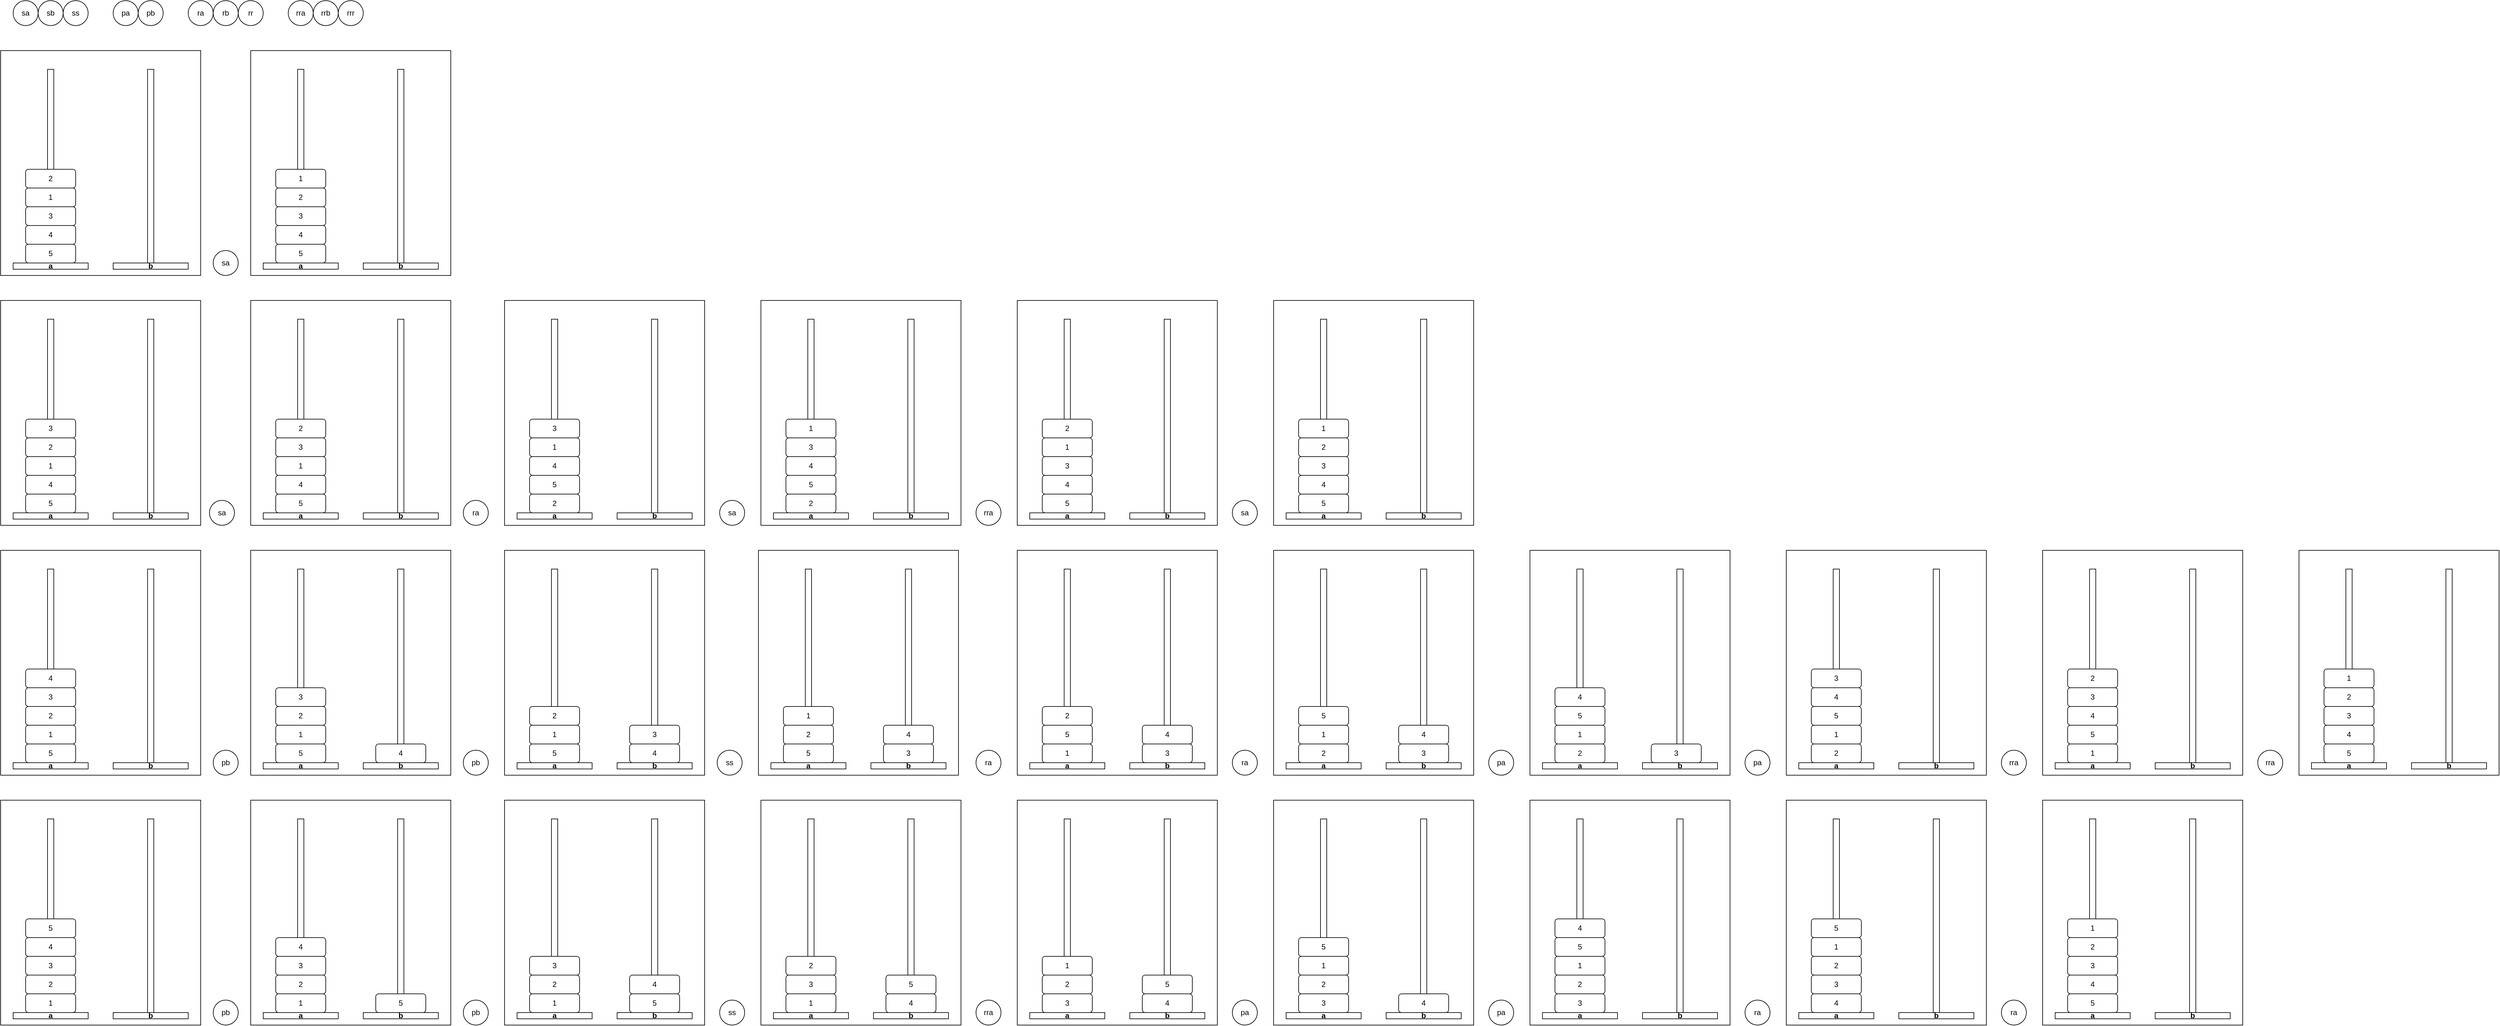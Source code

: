 <mxfile version="15.5.2"><diagram id="kKWtkcrb5E19IaSFkBUv" name="small stack &lt;= 5"><mxGraphModel dx="2066" dy="1088" grid="1" gridSize="10" guides="1" tooltips="1" connect="1" arrows="1" fold="1" page="1" pageScale="1" pageWidth="827" pageHeight="1169" math="0" shadow="0"><root><mxCell id="DB4j-kiISw5jl4HZharf-0"/><mxCell id="DB4j-kiISw5jl4HZharf-1" parent="DB4j-kiISw5jl4HZharf-0"/><mxCell id="Mm-3QyBLAzQDfomaQO-b-0" value="sa" style="ellipse;whiteSpace=wrap;html=1;aspect=fixed;" parent="DB4j-kiISw5jl4HZharf-1" vertex="1"><mxGeometry x="400" y="400" width="40" height="40" as="geometry"/></mxCell><mxCell id="Mm-3QyBLAzQDfomaQO-b-1" value="" style="group" parent="DB4j-kiISw5jl4HZharf-1" vertex="1" connectable="0"><mxGeometry x="60" y="80" width="320" height="360" as="geometry"/></mxCell><mxCell id="Mm-3QyBLAzQDfomaQO-b-2" value="" style="rounded=0;whiteSpace=wrap;html=1;" parent="Mm-3QyBLAzQDfomaQO-b-1" vertex="1"><mxGeometry width="320" height="360" as="geometry"/></mxCell><mxCell id="Mm-3QyBLAzQDfomaQO-b-3" value="b" style="rounded=0;whiteSpace=wrap;html=1;fontStyle=1" parent="Mm-3QyBLAzQDfomaQO-b-1" vertex="1"><mxGeometry x="180" y="340" width="120" height="10" as="geometry"/></mxCell><mxCell id="Mm-3QyBLAzQDfomaQO-b-4" value="" style="rounded=0;whiteSpace=wrap;html=1;" parent="Mm-3QyBLAzQDfomaQO-b-1" vertex="1"><mxGeometry x="235" y="30" width="10" height="310" as="geometry"/></mxCell><mxCell id="Mm-3QyBLAzQDfomaQO-b-5" value="a" style="rounded=0;whiteSpace=wrap;html=1;fontStyle=1" parent="Mm-3QyBLAzQDfomaQO-b-1" vertex="1"><mxGeometry x="20" y="340" width="120" height="10" as="geometry"/></mxCell><mxCell id="Mm-3QyBLAzQDfomaQO-b-6" value="" style="rounded=0;whiteSpace=wrap;html=1;" parent="Mm-3QyBLAzQDfomaQO-b-1" vertex="1"><mxGeometry x="75" y="30" width="10" height="310" as="geometry"/></mxCell><mxCell id="Mm-3QyBLAzQDfomaQO-b-7" value="5" style="rounded=1;whiteSpace=wrap;html=1;" parent="Mm-3QyBLAzQDfomaQO-b-1" vertex="1"><mxGeometry x="40" y="310" width="80" height="30" as="geometry"/></mxCell><mxCell id="Mm-3QyBLAzQDfomaQO-b-8" value="4" style="rounded=1;whiteSpace=wrap;html=1;" parent="Mm-3QyBLAzQDfomaQO-b-1" vertex="1"><mxGeometry x="40" y="280" width="80" height="30" as="geometry"/></mxCell><mxCell id="Mm-3QyBLAzQDfomaQO-b-9" value="3" style="rounded=1;whiteSpace=wrap;html=1;" parent="Mm-3QyBLAzQDfomaQO-b-1" vertex="1"><mxGeometry x="40" y="250" width="80" height="30" as="geometry"/></mxCell><mxCell id="Mm-3QyBLAzQDfomaQO-b-10" value="1" style="rounded=1;whiteSpace=wrap;html=1;" parent="Mm-3QyBLAzQDfomaQO-b-1" vertex="1"><mxGeometry x="40" y="220" width="80" height="30" as="geometry"/></mxCell><mxCell id="Mm-3QyBLAzQDfomaQO-b-11" value="2" style="rounded=1;whiteSpace=wrap;html=1;" parent="Mm-3QyBLAzQDfomaQO-b-1" vertex="1"><mxGeometry x="40" y="190" width="80" height="30" as="geometry"/></mxCell><mxCell id="Mm-3QyBLAzQDfomaQO-b-16" value="" style="group" parent="DB4j-kiISw5jl4HZharf-1" vertex="1" connectable="0"><mxGeometry x="460" y="80" width="320" height="360" as="geometry"/></mxCell><mxCell id="Mm-3QyBLAzQDfomaQO-b-17" value="" style="rounded=0;whiteSpace=wrap;html=1;" parent="Mm-3QyBLAzQDfomaQO-b-16" vertex="1"><mxGeometry width="320" height="360" as="geometry"/></mxCell><mxCell id="Mm-3QyBLAzQDfomaQO-b-18" value="b" style="rounded=0;whiteSpace=wrap;html=1;fontStyle=1" parent="Mm-3QyBLAzQDfomaQO-b-16" vertex="1"><mxGeometry x="180" y="340" width="120" height="10" as="geometry"/></mxCell><mxCell id="Mm-3QyBLAzQDfomaQO-b-19" value="" style="rounded=0;whiteSpace=wrap;html=1;" parent="Mm-3QyBLAzQDfomaQO-b-16" vertex="1"><mxGeometry x="235" y="30" width="10" height="310" as="geometry"/></mxCell><mxCell id="Mm-3QyBLAzQDfomaQO-b-20" value="a" style="rounded=0;whiteSpace=wrap;html=1;fontStyle=1" parent="Mm-3QyBLAzQDfomaQO-b-16" vertex="1"><mxGeometry x="20" y="340" width="120" height="10" as="geometry"/></mxCell><mxCell id="Mm-3QyBLAzQDfomaQO-b-21" value="" style="rounded=0;whiteSpace=wrap;html=1;" parent="Mm-3QyBLAzQDfomaQO-b-16" vertex="1"><mxGeometry x="75" y="30" width="10" height="310" as="geometry"/></mxCell><mxCell id="zBcAIWRgkNDyQeDqarx3-0" value="5" style="rounded=1;whiteSpace=wrap;html=1;" parent="Mm-3QyBLAzQDfomaQO-b-16" vertex="1"><mxGeometry x="40" y="310" width="80" height="30" as="geometry"/></mxCell><mxCell id="zBcAIWRgkNDyQeDqarx3-1" value="4" style="rounded=1;whiteSpace=wrap;html=1;" parent="Mm-3QyBLAzQDfomaQO-b-16" vertex="1"><mxGeometry x="40" y="280" width="80" height="30" as="geometry"/></mxCell><mxCell id="zBcAIWRgkNDyQeDqarx3-2" value="3" style="rounded=1;whiteSpace=wrap;html=1;" parent="Mm-3QyBLAzQDfomaQO-b-16" vertex="1"><mxGeometry x="40" y="250" width="80" height="30" as="geometry"/></mxCell><mxCell id="zBcAIWRgkNDyQeDqarx3-3" value="2" style="rounded=1;whiteSpace=wrap;html=1;" parent="Mm-3QyBLAzQDfomaQO-b-16" vertex="1"><mxGeometry x="40" y="220" width="80" height="30" as="geometry"/></mxCell><mxCell id="zBcAIWRgkNDyQeDqarx3-5" value="1" style="rounded=1;whiteSpace=wrap;html=1;" parent="Mm-3QyBLAzQDfomaQO-b-16" vertex="1"><mxGeometry x="40" y="190" width="80" height="30" as="geometry"/></mxCell><mxCell id="vd8Vzu-YcGn_YVHgaARZ-0" value="sa" style="ellipse;whiteSpace=wrap;html=1;aspect=fixed;" parent="DB4j-kiISw5jl4HZharf-1" vertex="1"><mxGeometry x="80" width="40" height="40" as="geometry"/></mxCell><mxCell id="vd8Vzu-YcGn_YVHgaARZ-1" value="sb" style="ellipse;whiteSpace=wrap;html=1;aspect=fixed;" parent="DB4j-kiISw5jl4HZharf-1" vertex="1"><mxGeometry x="120" width="40" height="40" as="geometry"/></mxCell><mxCell id="vd8Vzu-YcGn_YVHgaARZ-2" value="ss" style="ellipse;whiteSpace=wrap;html=1;aspect=fixed;" parent="DB4j-kiISw5jl4HZharf-1" vertex="1"><mxGeometry x="160" width="40" height="40" as="geometry"/></mxCell><mxCell id="vd8Vzu-YcGn_YVHgaARZ-3" value="pa" style="ellipse;whiteSpace=wrap;html=1;aspect=fixed;" parent="DB4j-kiISw5jl4HZharf-1" vertex="1"><mxGeometry x="240" width="40" height="40" as="geometry"/></mxCell><mxCell id="vd8Vzu-YcGn_YVHgaARZ-4" value="pb" style="ellipse;whiteSpace=wrap;html=1;aspect=fixed;" parent="DB4j-kiISw5jl4HZharf-1" vertex="1"><mxGeometry x="280" width="40" height="40" as="geometry"/></mxCell><mxCell id="vd8Vzu-YcGn_YVHgaARZ-5" value="ra" style="ellipse;whiteSpace=wrap;html=1;aspect=fixed;" parent="DB4j-kiISw5jl4HZharf-1" vertex="1"><mxGeometry x="360" width="40" height="40" as="geometry"/></mxCell><mxCell id="vd8Vzu-YcGn_YVHgaARZ-6" value="rb" style="ellipse;whiteSpace=wrap;html=1;aspect=fixed;" parent="DB4j-kiISw5jl4HZharf-1" vertex="1"><mxGeometry x="400" width="40" height="40" as="geometry"/></mxCell><mxCell id="vd8Vzu-YcGn_YVHgaARZ-7" value="rr" style="ellipse;whiteSpace=wrap;html=1;aspect=fixed;" parent="DB4j-kiISw5jl4HZharf-1" vertex="1"><mxGeometry x="440" width="40" height="40" as="geometry"/></mxCell><mxCell id="vd8Vzu-YcGn_YVHgaARZ-8" value="rra" style="ellipse;whiteSpace=wrap;html=1;aspect=fixed;" parent="DB4j-kiISw5jl4HZharf-1" vertex="1"><mxGeometry x="520" width="40" height="40" as="geometry"/></mxCell><mxCell id="vd8Vzu-YcGn_YVHgaARZ-9" value="rrb" style="ellipse;whiteSpace=wrap;html=1;aspect=fixed;" parent="DB4j-kiISw5jl4HZharf-1" vertex="1"><mxGeometry x="560" width="40" height="40" as="geometry"/></mxCell><mxCell id="vd8Vzu-YcGn_YVHgaARZ-10" value="rrr" style="ellipse;whiteSpace=wrap;html=1;aspect=fixed;" parent="DB4j-kiISw5jl4HZharf-1" vertex="1"><mxGeometry x="600" width="40" height="40" as="geometry"/></mxCell><mxCell id="x1z6DQlHCOe1_jAFaV5g-0" value="" style="group" parent="DB4j-kiISw5jl4HZharf-1" vertex="1" connectable="0"><mxGeometry x="60" y="480" width="320" height="360" as="geometry"/></mxCell><mxCell id="x1z6DQlHCOe1_jAFaV5g-1" value="" style="rounded=0;whiteSpace=wrap;html=1;" parent="x1z6DQlHCOe1_jAFaV5g-0" vertex="1"><mxGeometry width="320" height="360" as="geometry"/></mxCell><mxCell id="x1z6DQlHCOe1_jAFaV5g-2" value="b" style="rounded=0;whiteSpace=wrap;html=1;fontStyle=1" parent="x1z6DQlHCOe1_jAFaV5g-0" vertex="1"><mxGeometry x="180" y="340" width="120" height="10" as="geometry"/></mxCell><mxCell id="x1z6DQlHCOe1_jAFaV5g-3" value="" style="rounded=0;whiteSpace=wrap;html=1;" parent="x1z6DQlHCOe1_jAFaV5g-0" vertex="1"><mxGeometry x="235" y="30" width="10" height="310" as="geometry"/></mxCell><mxCell id="x1z6DQlHCOe1_jAFaV5g-4" value="a" style="rounded=0;whiteSpace=wrap;html=1;fontStyle=1" parent="x1z6DQlHCOe1_jAFaV5g-0" vertex="1"><mxGeometry x="20" y="340" width="120" height="10" as="geometry"/></mxCell><mxCell id="x1z6DQlHCOe1_jAFaV5g-5" value="" style="rounded=0;whiteSpace=wrap;html=1;" parent="x1z6DQlHCOe1_jAFaV5g-0" vertex="1"><mxGeometry x="75" y="30" width="10" height="310" as="geometry"/></mxCell><mxCell id="x1z6DQlHCOe1_jAFaV5g-6" value="5" style="rounded=1;whiteSpace=wrap;html=1;" parent="x1z6DQlHCOe1_jAFaV5g-0" vertex="1"><mxGeometry x="40" y="310" width="80" height="30" as="geometry"/></mxCell><mxCell id="x1z6DQlHCOe1_jAFaV5g-7" value="4" style="rounded=1;whiteSpace=wrap;html=1;" parent="x1z6DQlHCOe1_jAFaV5g-0" vertex="1"><mxGeometry x="40" y="280" width="80" height="30" as="geometry"/></mxCell><mxCell id="x1z6DQlHCOe1_jAFaV5g-8" value="1" style="rounded=1;whiteSpace=wrap;html=1;" parent="x1z6DQlHCOe1_jAFaV5g-0" vertex="1"><mxGeometry x="40" y="250" width="80" height="30" as="geometry"/></mxCell><mxCell id="x1z6DQlHCOe1_jAFaV5g-9" value="2" style="rounded=1;whiteSpace=wrap;html=1;" parent="x1z6DQlHCOe1_jAFaV5g-0" vertex="1"><mxGeometry x="40" y="220" width="80" height="30" as="geometry"/></mxCell><mxCell id="x1z6DQlHCOe1_jAFaV5g-10" value="3" style="rounded=1;whiteSpace=wrap;html=1;" parent="x1z6DQlHCOe1_jAFaV5g-0" vertex="1"><mxGeometry x="40" y="190" width="80" height="30" as="geometry"/></mxCell><mxCell id="x1z6DQlHCOe1_jAFaV5g-11" value="sa" style="ellipse;whiteSpace=wrap;html=1;aspect=fixed;" parent="DB4j-kiISw5jl4HZharf-1" vertex="1"><mxGeometry x="394" y="800" width="40" height="40" as="geometry"/></mxCell><mxCell id="x1z6DQlHCOe1_jAFaV5g-12" value="" style="group" parent="DB4j-kiISw5jl4HZharf-1" vertex="1" connectable="0"><mxGeometry x="460" y="480" width="320" height="360" as="geometry"/></mxCell><mxCell id="x1z6DQlHCOe1_jAFaV5g-13" value="" style="rounded=0;whiteSpace=wrap;html=1;" parent="x1z6DQlHCOe1_jAFaV5g-12" vertex="1"><mxGeometry width="320" height="360" as="geometry"/></mxCell><mxCell id="x1z6DQlHCOe1_jAFaV5g-14" value="b" style="rounded=0;whiteSpace=wrap;html=1;fontStyle=1" parent="x1z6DQlHCOe1_jAFaV5g-12" vertex="1"><mxGeometry x="180" y="340" width="120" height="10" as="geometry"/></mxCell><mxCell id="x1z6DQlHCOe1_jAFaV5g-15" value="" style="rounded=0;whiteSpace=wrap;html=1;" parent="x1z6DQlHCOe1_jAFaV5g-12" vertex="1"><mxGeometry x="235" y="30" width="10" height="310" as="geometry"/></mxCell><mxCell id="x1z6DQlHCOe1_jAFaV5g-16" value="a" style="rounded=0;whiteSpace=wrap;html=1;fontStyle=1" parent="x1z6DQlHCOe1_jAFaV5g-12" vertex="1"><mxGeometry x="20" y="340" width="120" height="10" as="geometry"/></mxCell><mxCell id="x1z6DQlHCOe1_jAFaV5g-17" value="" style="rounded=0;whiteSpace=wrap;html=1;" parent="x1z6DQlHCOe1_jAFaV5g-12" vertex="1"><mxGeometry x="75" y="30" width="10" height="310" as="geometry"/></mxCell><mxCell id="x1z6DQlHCOe1_jAFaV5g-18" value="5" style="rounded=1;whiteSpace=wrap;html=1;" parent="x1z6DQlHCOe1_jAFaV5g-12" vertex="1"><mxGeometry x="40" y="310" width="80" height="30" as="geometry"/></mxCell><mxCell id="x1z6DQlHCOe1_jAFaV5g-19" value="4" style="rounded=1;whiteSpace=wrap;html=1;" parent="x1z6DQlHCOe1_jAFaV5g-12" vertex="1"><mxGeometry x="40" y="280" width="80" height="30" as="geometry"/></mxCell><mxCell id="x1z6DQlHCOe1_jAFaV5g-20" value="1" style="rounded=1;whiteSpace=wrap;html=1;" parent="x1z6DQlHCOe1_jAFaV5g-12" vertex="1"><mxGeometry x="40" y="250" width="80" height="30" as="geometry"/></mxCell><mxCell id="x1z6DQlHCOe1_jAFaV5g-21" value="3" style="rounded=1;whiteSpace=wrap;html=1;" parent="x1z6DQlHCOe1_jAFaV5g-12" vertex="1"><mxGeometry x="40" y="220" width="80" height="30" as="geometry"/></mxCell><mxCell id="x1z6DQlHCOe1_jAFaV5g-22" value="2" style="rounded=1;whiteSpace=wrap;html=1;" parent="x1z6DQlHCOe1_jAFaV5g-12" vertex="1"><mxGeometry x="40" y="190" width="80" height="30" as="geometry"/></mxCell><mxCell id="x1z6DQlHCOe1_jAFaV5g-23" value="ra" style="ellipse;whiteSpace=wrap;html=1;aspect=fixed;" parent="DB4j-kiISw5jl4HZharf-1" vertex="1"><mxGeometry x="800" y="800" width="40" height="40" as="geometry"/></mxCell><mxCell id="x1z6DQlHCOe1_jAFaV5g-24" value="" style="group" parent="DB4j-kiISw5jl4HZharf-1" vertex="1" connectable="0"><mxGeometry x="866" y="480" width="320" height="360" as="geometry"/></mxCell><mxCell id="x1z6DQlHCOe1_jAFaV5g-25" value="" style="rounded=0;whiteSpace=wrap;html=1;" parent="x1z6DQlHCOe1_jAFaV5g-24" vertex="1"><mxGeometry width="320" height="360" as="geometry"/></mxCell><mxCell id="x1z6DQlHCOe1_jAFaV5g-26" value="b" style="rounded=0;whiteSpace=wrap;html=1;fontStyle=1" parent="x1z6DQlHCOe1_jAFaV5g-24" vertex="1"><mxGeometry x="180" y="340" width="120" height="10" as="geometry"/></mxCell><mxCell id="x1z6DQlHCOe1_jAFaV5g-27" value="" style="rounded=0;whiteSpace=wrap;html=1;" parent="x1z6DQlHCOe1_jAFaV5g-24" vertex="1"><mxGeometry x="235" y="30" width="10" height="310" as="geometry"/></mxCell><mxCell id="x1z6DQlHCOe1_jAFaV5g-28" value="a" style="rounded=0;whiteSpace=wrap;html=1;fontStyle=1" parent="x1z6DQlHCOe1_jAFaV5g-24" vertex="1"><mxGeometry x="20" y="340" width="120" height="10" as="geometry"/></mxCell><mxCell id="x1z6DQlHCOe1_jAFaV5g-29" value="" style="rounded=0;whiteSpace=wrap;html=1;" parent="x1z6DQlHCOe1_jAFaV5g-24" vertex="1"><mxGeometry x="75" y="30" width="10" height="310" as="geometry"/></mxCell><mxCell id="x1z6DQlHCOe1_jAFaV5g-30" value="2" style="rounded=1;whiteSpace=wrap;html=1;" parent="x1z6DQlHCOe1_jAFaV5g-24" vertex="1"><mxGeometry x="40" y="310" width="80" height="30" as="geometry"/></mxCell><mxCell id="x1z6DQlHCOe1_jAFaV5g-31" value="5" style="rounded=1;whiteSpace=wrap;html=1;" parent="x1z6DQlHCOe1_jAFaV5g-24" vertex="1"><mxGeometry x="40" y="280" width="80" height="30" as="geometry"/></mxCell><mxCell id="x1z6DQlHCOe1_jAFaV5g-32" value="4" style="rounded=1;whiteSpace=wrap;html=1;" parent="x1z6DQlHCOe1_jAFaV5g-24" vertex="1"><mxGeometry x="40" y="250" width="80" height="30" as="geometry"/></mxCell><mxCell id="x1z6DQlHCOe1_jAFaV5g-33" value="1" style="rounded=1;whiteSpace=wrap;html=1;" parent="x1z6DQlHCOe1_jAFaV5g-24" vertex="1"><mxGeometry x="40" y="220" width="80" height="30" as="geometry"/></mxCell><mxCell id="x1z6DQlHCOe1_jAFaV5g-34" value="3" style="rounded=1;whiteSpace=wrap;html=1;" parent="x1z6DQlHCOe1_jAFaV5g-24" vertex="1"><mxGeometry x="40" y="190" width="80" height="30" as="geometry"/></mxCell><mxCell id="x1z6DQlHCOe1_jAFaV5g-35" value="sa" style="ellipse;whiteSpace=wrap;html=1;aspect=fixed;" parent="DB4j-kiISw5jl4HZharf-1" vertex="1"><mxGeometry x="1210" y="800" width="40" height="40" as="geometry"/></mxCell><mxCell id="x1z6DQlHCOe1_jAFaV5g-36" value="" style="group" parent="DB4j-kiISw5jl4HZharf-1" vertex="1" connectable="0"><mxGeometry x="1276" y="480" width="320" height="360" as="geometry"/></mxCell><mxCell id="x1z6DQlHCOe1_jAFaV5g-37" value="" style="rounded=0;whiteSpace=wrap;html=1;" parent="x1z6DQlHCOe1_jAFaV5g-36" vertex="1"><mxGeometry width="320" height="360" as="geometry"/></mxCell><mxCell id="x1z6DQlHCOe1_jAFaV5g-38" value="b" style="rounded=0;whiteSpace=wrap;html=1;fontStyle=1" parent="x1z6DQlHCOe1_jAFaV5g-36" vertex="1"><mxGeometry x="180" y="340" width="120" height="10" as="geometry"/></mxCell><mxCell id="x1z6DQlHCOe1_jAFaV5g-39" value="" style="rounded=0;whiteSpace=wrap;html=1;" parent="x1z6DQlHCOe1_jAFaV5g-36" vertex="1"><mxGeometry x="235" y="30" width="10" height="310" as="geometry"/></mxCell><mxCell id="x1z6DQlHCOe1_jAFaV5g-40" value="a" style="rounded=0;whiteSpace=wrap;html=1;fontStyle=1" parent="x1z6DQlHCOe1_jAFaV5g-36" vertex="1"><mxGeometry x="20" y="340" width="120" height="10" as="geometry"/></mxCell><mxCell id="x1z6DQlHCOe1_jAFaV5g-41" value="" style="rounded=0;whiteSpace=wrap;html=1;" parent="x1z6DQlHCOe1_jAFaV5g-36" vertex="1"><mxGeometry x="75" y="30" width="10" height="310" as="geometry"/></mxCell><mxCell id="x1z6DQlHCOe1_jAFaV5g-42" value="2" style="rounded=1;whiteSpace=wrap;html=1;" parent="x1z6DQlHCOe1_jAFaV5g-36" vertex="1"><mxGeometry x="40" y="310" width="80" height="30" as="geometry"/></mxCell><mxCell id="x1z6DQlHCOe1_jAFaV5g-43" value="5" style="rounded=1;whiteSpace=wrap;html=1;" parent="x1z6DQlHCOe1_jAFaV5g-36" vertex="1"><mxGeometry x="40" y="280" width="80" height="30" as="geometry"/></mxCell><mxCell id="x1z6DQlHCOe1_jAFaV5g-44" value="4" style="rounded=1;whiteSpace=wrap;html=1;" parent="x1z6DQlHCOe1_jAFaV5g-36" vertex="1"><mxGeometry x="40" y="250" width="80" height="30" as="geometry"/></mxCell><mxCell id="x1z6DQlHCOe1_jAFaV5g-45" value="3" style="rounded=1;whiteSpace=wrap;html=1;" parent="x1z6DQlHCOe1_jAFaV5g-36" vertex="1"><mxGeometry x="40" y="220" width="80" height="30" as="geometry"/></mxCell><mxCell id="x1z6DQlHCOe1_jAFaV5g-46" value="1" style="rounded=1;whiteSpace=wrap;html=1;" parent="x1z6DQlHCOe1_jAFaV5g-36" vertex="1"><mxGeometry x="40" y="190" width="80" height="30" as="geometry"/></mxCell><mxCell id="x1z6DQlHCOe1_jAFaV5g-47" value="rra" style="ellipse;whiteSpace=wrap;html=1;aspect=fixed;" parent="DB4j-kiISw5jl4HZharf-1" vertex="1"><mxGeometry x="1620" y="800" width="40" height="40" as="geometry"/></mxCell><mxCell id="x1z6DQlHCOe1_jAFaV5g-48" value="" style="group" parent="DB4j-kiISw5jl4HZharf-1" vertex="1" connectable="0"><mxGeometry x="1686" y="480" width="320" height="360" as="geometry"/></mxCell><mxCell id="x1z6DQlHCOe1_jAFaV5g-49" value="" style="rounded=0;whiteSpace=wrap;html=1;" parent="x1z6DQlHCOe1_jAFaV5g-48" vertex="1"><mxGeometry width="320" height="360" as="geometry"/></mxCell><mxCell id="x1z6DQlHCOe1_jAFaV5g-50" value="b" style="rounded=0;whiteSpace=wrap;html=1;fontStyle=1" parent="x1z6DQlHCOe1_jAFaV5g-48" vertex="1"><mxGeometry x="180" y="340" width="120" height="10" as="geometry"/></mxCell><mxCell id="x1z6DQlHCOe1_jAFaV5g-51" value="" style="rounded=0;whiteSpace=wrap;html=1;" parent="x1z6DQlHCOe1_jAFaV5g-48" vertex="1"><mxGeometry x="235" y="30" width="10" height="310" as="geometry"/></mxCell><mxCell id="x1z6DQlHCOe1_jAFaV5g-52" value="a" style="rounded=0;whiteSpace=wrap;html=1;fontStyle=1" parent="x1z6DQlHCOe1_jAFaV5g-48" vertex="1"><mxGeometry x="20" y="340" width="120" height="10" as="geometry"/></mxCell><mxCell id="x1z6DQlHCOe1_jAFaV5g-53" value="" style="rounded=0;whiteSpace=wrap;html=1;" parent="x1z6DQlHCOe1_jAFaV5g-48" vertex="1"><mxGeometry x="75" y="30" width="10" height="310" as="geometry"/></mxCell><mxCell id="x1z6DQlHCOe1_jAFaV5g-54" value="5" style="rounded=1;whiteSpace=wrap;html=1;" parent="x1z6DQlHCOe1_jAFaV5g-48" vertex="1"><mxGeometry x="40" y="310" width="80" height="30" as="geometry"/></mxCell><mxCell id="x1z6DQlHCOe1_jAFaV5g-55" value="4" style="rounded=1;whiteSpace=wrap;html=1;" parent="x1z6DQlHCOe1_jAFaV5g-48" vertex="1"><mxGeometry x="40" y="280" width="80" height="30" as="geometry"/></mxCell><mxCell id="x1z6DQlHCOe1_jAFaV5g-56" value="3" style="rounded=1;whiteSpace=wrap;html=1;" parent="x1z6DQlHCOe1_jAFaV5g-48" vertex="1"><mxGeometry x="40" y="250" width="80" height="30" as="geometry"/></mxCell><mxCell id="x1z6DQlHCOe1_jAFaV5g-57" value="1" style="rounded=1;whiteSpace=wrap;html=1;" parent="x1z6DQlHCOe1_jAFaV5g-48" vertex="1"><mxGeometry x="40" y="220" width="80" height="30" as="geometry"/></mxCell><mxCell id="x1z6DQlHCOe1_jAFaV5g-58" value="2" style="rounded=1;whiteSpace=wrap;html=1;" parent="x1z6DQlHCOe1_jAFaV5g-48" vertex="1"><mxGeometry x="40" y="190" width="80" height="30" as="geometry"/></mxCell><mxCell id="x1z6DQlHCOe1_jAFaV5g-59" value="sa" style="ellipse;whiteSpace=wrap;html=1;aspect=fixed;" parent="DB4j-kiISw5jl4HZharf-1" vertex="1"><mxGeometry x="2030" y="800" width="40" height="40" as="geometry"/></mxCell><mxCell id="x1z6DQlHCOe1_jAFaV5g-60" value="" style="group" parent="DB4j-kiISw5jl4HZharf-1" vertex="1" connectable="0"><mxGeometry x="2096" y="480" width="320" height="360" as="geometry"/></mxCell><mxCell id="x1z6DQlHCOe1_jAFaV5g-61" value="" style="rounded=0;whiteSpace=wrap;html=1;" parent="x1z6DQlHCOe1_jAFaV5g-60" vertex="1"><mxGeometry width="320" height="360" as="geometry"/></mxCell><mxCell id="x1z6DQlHCOe1_jAFaV5g-62" value="b" style="rounded=0;whiteSpace=wrap;html=1;fontStyle=1" parent="x1z6DQlHCOe1_jAFaV5g-60" vertex="1"><mxGeometry x="180" y="340" width="120" height="10" as="geometry"/></mxCell><mxCell id="x1z6DQlHCOe1_jAFaV5g-63" value="" style="rounded=0;whiteSpace=wrap;html=1;" parent="x1z6DQlHCOe1_jAFaV5g-60" vertex="1"><mxGeometry x="235" y="30" width="10" height="310" as="geometry"/></mxCell><mxCell id="x1z6DQlHCOe1_jAFaV5g-64" value="a" style="rounded=0;whiteSpace=wrap;html=1;fontStyle=1" parent="x1z6DQlHCOe1_jAFaV5g-60" vertex="1"><mxGeometry x="20" y="340" width="120" height="10" as="geometry"/></mxCell><mxCell id="x1z6DQlHCOe1_jAFaV5g-65" value="" style="rounded=0;whiteSpace=wrap;html=1;" parent="x1z6DQlHCOe1_jAFaV5g-60" vertex="1"><mxGeometry x="75" y="30" width="10" height="310" as="geometry"/></mxCell><mxCell id="x1z6DQlHCOe1_jAFaV5g-66" value="5" style="rounded=1;whiteSpace=wrap;html=1;" parent="x1z6DQlHCOe1_jAFaV5g-60" vertex="1"><mxGeometry x="40" y="310" width="80" height="30" as="geometry"/></mxCell><mxCell id="x1z6DQlHCOe1_jAFaV5g-67" value="4" style="rounded=1;whiteSpace=wrap;html=1;" parent="x1z6DQlHCOe1_jAFaV5g-60" vertex="1"><mxGeometry x="40" y="280" width="80" height="30" as="geometry"/></mxCell><mxCell id="x1z6DQlHCOe1_jAFaV5g-68" value="3" style="rounded=1;whiteSpace=wrap;html=1;" parent="x1z6DQlHCOe1_jAFaV5g-60" vertex="1"><mxGeometry x="40" y="250" width="80" height="30" as="geometry"/></mxCell><mxCell id="x1z6DQlHCOe1_jAFaV5g-69" value="2" style="rounded=1;whiteSpace=wrap;html=1;" parent="x1z6DQlHCOe1_jAFaV5g-60" vertex="1"><mxGeometry x="40" y="220" width="80" height="30" as="geometry"/></mxCell><mxCell id="x1z6DQlHCOe1_jAFaV5g-70" value="1" style="rounded=1;whiteSpace=wrap;html=1;" parent="x1z6DQlHCOe1_jAFaV5g-60" vertex="1"><mxGeometry x="40" y="190" width="80" height="30" as="geometry"/></mxCell><mxCell id="x1z6DQlHCOe1_jAFaV5g-71" value="" style="group" parent="DB4j-kiISw5jl4HZharf-1" vertex="1" connectable="0"><mxGeometry x="60" y="880" width="320" height="360" as="geometry"/></mxCell><mxCell id="x1z6DQlHCOe1_jAFaV5g-72" value="" style="rounded=0;whiteSpace=wrap;html=1;" parent="x1z6DQlHCOe1_jAFaV5g-71" vertex="1"><mxGeometry width="320" height="360" as="geometry"/></mxCell><mxCell id="x1z6DQlHCOe1_jAFaV5g-73" value="b" style="rounded=0;whiteSpace=wrap;html=1;fontStyle=1" parent="x1z6DQlHCOe1_jAFaV5g-71" vertex="1"><mxGeometry x="180" y="340" width="120" height="10" as="geometry"/></mxCell><mxCell id="x1z6DQlHCOe1_jAFaV5g-74" value="" style="rounded=0;whiteSpace=wrap;html=1;" parent="x1z6DQlHCOe1_jAFaV5g-71" vertex="1"><mxGeometry x="235" y="30" width="10" height="310" as="geometry"/></mxCell><mxCell id="x1z6DQlHCOe1_jAFaV5g-75" value="a" style="rounded=0;whiteSpace=wrap;html=1;fontStyle=1" parent="x1z6DQlHCOe1_jAFaV5g-71" vertex="1"><mxGeometry x="20" y="340" width="120" height="10" as="geometry"/></mxCell><mxCell id="x1z6DQlHCOe1_jAFaV5g-76" value="" style="rounded=0;whiteSpace=wrap;html=1;" parent="x1z6DQlHCOe1_jAFaV5g-71" vertex="1"><mxGeometry x="75" y="30" width="10" height="310" as="geometry"/></mxCell><mxCell id="x1z6DQlHCOe1_jAFaV5g-77" value="5" style="rounded=1;whiteSpace=wrap;html=1;" parent="x1z6DQlHCOe1_jAFaV5g-71" vertex="1"><mxGeometry x="40" y="310" width="80" height="30" as="geometry"/></mxCell><mxCell id="x1z6DQlHCOe1_jAFaV5g-78" value="1" style="rounded=1;whiteSpace=wrap;html=1;" parent="x1z6DQlHCOe1_jAFaV5g-71" vertex="1"><mxGeometry x="40" y="280" width="80" height="30" as="geometry"/></mxCell><mxCell id="x1z6DQlHCOe1_jAFaV5g-79" value="2" style="rounded=1;whiteSpace=wrap;html=1;" parent="x1z6DQlHCOe1_jAFaV5g-71" vertex="1"><mxGeometry x="40" y="250" width="80" height="30" as="geometry"/></mxCell><mxCell id="x1z6DQlHCOe1_jAFaV5g-80" value="3" style="rounded=1;whiteSpace=wrap;html=1;" parent="x1z6DQlHCOe1_jAFaV5g-71" vertex="1"><mxGeometry x="40" y="220" width="80" height="30" as="geometry"/></mxCell><mxCell id="x1z6DQlHCOe1_jAFaV5g-81" value="4" style="rounded=1;whiteSpace=wrap;html=1;" parent="x1z6DQlHCOe1_jAFaV5g-71" vertex="1"><mxGeometry x="40" y="190" width="80" height="30" as="geometry"/></mxCell><mxCell id="x1z6DQlHCOe1_jAFaV5g-82" value="pb" style="ellipse;whiteSpace=wrap;html=1;aspect=fixed;" parent="DB4j-kiISw5jl4HZharf-1" vertex="1"><mxGeometry x="400" y="1200" width="40" height="40" as="geometry"/></mxCell><mxCell id="x1z6DQlHCOe1_jAFaV5g-83" value="" style="group" parent="DB4j-kiISw5jl4HZharf-1" vertex="1" connectable="0"><mxGeometry x="460" y="880" width="320" height="360" as="geometry"/></mxCell><mxCell id="x1z6DQlHCOe1_jAFaV5g-84" value="" style="rounded=0;whiteSpace=wrap;html=1;" parent="x1z6DQlHCOe1_jAFaV5g-83" vertex="1"><mxGeometry width="320" height="360" as="geometry"/></mxCell><mxCell id="x1z6DQlHCOe1_jAFaV5g-85" value="b" style="rounded=0;whiteSpace=wrap;html=1;fontStyle=1" parent="x1z6DQlHCOe1_jAFaV5g-83" vertex="1"><mxGeometry x="180" y="340" width="120" height="10" as="geometry"/></mxCell><mxCell id="x1z6DQlHCOe1_jAFaV5g-86" value="" style="rounded=0;whiteSpace=wrap;html=1;" parent="x1z6DQlHCOe1_jAFaV5g-83" vertex="1"><mxGeometry x="235" y="30" width="10" height="310" as="geometry"/></mxCell><mxCell id="x1z6DQlHCOe1_jAFaV5g-87" value="a" style="rounded=0;whiteSpace=wrap;html=1;fontStyle=1" parent="x1z6DQlHCOe1_jAFaV5g-83" vertex="1"><mxGeometry x="20" y="340" width="120" height="10" as="geometry"/></mxCell><mxCell id="x1z6DQlHCOe1_jAFaV5g-88" value="" style="rounded=0;whiteSpace=wrap;html=1;" parent="x1z6DQlHCOe1_jAFaV5g-83" vertex="1"><mxGeometry x="75" y="30" width="10" height="310" as="geometry"/></mxCell><mxCell id="x1z6DQlHCOe1_jAFaV5g-89" value="5" style="rounded=1;whiteSpace=wrap;html=1;" parent="x1z6DQlHCOe1_jAFaV5g-83" vertex="1"><mxGeometry x="40" y="310" width="80" height="30" as="geometry"/></mxCell><mxCell id="x1z6DQlHCOe1_jAFaV5g-90" value="1" style="rounded=1;whiteSpace=wrap;html=1;" parent="x1z6DQlHCOe1_jAFaV5g-83" vertex="1"><mxGeometry x="40" y="280" width="80" height="30" as="geometry"/></mxCell><mxCell id="x1z6DQlHCOe1_jAFaV5g-91" value="2" style="rounded=1;whiteSpace=wrap;html=1;" parent="x1z6DQlHCOe1_jAFaV5g-83" vertex="1"><mxGeometry x="40" y="250" width="80" height="30" as="geometry"/></mxCell><mxCell id="x1z6DQlHCOe1_jAFaV5g-92" value="3" style="rounded=1;whiteSpace=wrap;html=1;" parent="x1z6DQlHCOe1_jAFaV5g-83" vertex="1"><mxGeometry x="40" y="220" width="80" height="30" as="geometry"/></mxCell><mxCell id="x1z6DQlHCOe1_jAFaV5g-93" value="4" style="rounded=1;whiteSpace=wrap;html=1;" parent="x1z6DQlHCOe1_jAFaV5g-83" vertex="1"><mxGeometry x="200" y="310" width="80" height="30" as="geometry"/></mxCell><mxCell id="x1z6DQlHCOe1_jAFaV5g-94" value="pb" style="ellipse;whiteSpace=wrap;html=1;aspect=fixed;" parent="DB4j-kiISw5jl4HZharf-1" vertex="1"><mxGeometry x="800" y="1200" width="40" height="40" as="geometry"/></mxCell><mxCell id="x1z6DQlHCOe1_jAFaV5g-95" value="" style="group" parent="DB4j-kiISw5jl4HZharf-1" vertex="1" connectable="0"><mxGeometry x="866" y="880" width="320" height="360" as="geometry"/></mxCell><mxCell id="x1z6DQlHCOe1_jAFaV5g-96" value="" style="rounded=0;whiteSpace=wrap;html=1;" parent="x1z6DQlHCOe1_jAFaV5g-95" vertex="1"><mxGeometry width="320" height="360" as="geometry"/></mxCell><mxCell id="x1z6DQlHCOe1_jAFaV5g-97" value="b" style="rounded=0;whiteSpace=wrap;html=1;fontStyle=1" parent="x1z6DQlHCOe1_jAFaV5g-95" vertex="1"><mxGeometry x="180" y="340" width="120" height="10" as="geometry"/></mxCell><mxCell id="x1z6DQlHCOe1_jAFaV5g-98" value="" style="rounded=0;whiteSpace=wrap;html=1;" parent="x1z6DQlHCOe1_jAFaV5g-95" vertex="1"><mxGeometry x="235" y="30" width="10" height="310" as="geometry"/></mxCell><mxCell id="x1z6DQlHCOe1_jAFaV5g-99" value="a" style="rounded=0;whiteSpace=wrap;html=1;fontStyle=1" parent="x1z6DQlHCOe1_jAFaV5g-95" vertex="1"><mxGeometry x="20" y="340" width="120" height="10" as="geometry"/></mxCell><mxCell id="x1z6DQlHCOe1_jAFaV5g-100" value="" style="rounded=0;whiteSpace=wrap;html=1;" parent="x1z6DQlHCOe1_jAFaV5g-95" vertex="1"><mxGeometry x="75" y="30" width="10" height="310" as="geometry"/></mxCell><mxCell id="x1z6DQlHCOe1_jAFaV5g-101" value="5" style="rounded=1;whiteSpace=wrap;html=1;" parent="x1z6DQlHCOe1_jAFaV5g-95" vertex="1"><mxGeometry x="40" y="310" width="80" height="30" as="geometry"/></mxCell><mxCell id="x1z6DQlHCOe1_jAFaV5g-102" value="1" style="rounded=1;whiteSpace=wrap;html=1;" parent="x1z6DQlHCOe1_jAFaV5g-95" vertex="1"><mxGeometry x="40" y="280" width="80" height="30" as="geometry"/></mxCell><mxCell id="x1z6DQlHCOe1_jAFaV5g-103" value="2" style="rounded=1;whiteSpace=wrap;html=1;" parent="x1z6DQlHCOe1_jAFaV5g-95" vertex="1"><mxGeometry x="40" y="250" width="80" height="30" as="geometry"/></mxCell><mxCell id="x1z6DQlHCOe1_jAFaV5g-104" value="3" style="rounded=1;whiteSpace=wrap;html=1;" parent="x1z6DQlHCOe1_jAFaV5g-95" vertex="1"><mxGeometry x="200" y="280" width="80" height="30" as="geometry"/></mxCell><mxCell id="x1z6DQlHCOe1_jAFaV5g-105" value="4" style="rounded=1;whiteSpace=wrap;html=1;" parent="x1z6DQlHCOe1_jAFaV5g-95" vertex="1"><mxGeometry x="200" y="310" width="80" height="30" as="geometry"/></mxCell><mxCell id="x1z6DQlHCOe1_jAFaV5g-106" value="ss" style="ellipse;whiteSpace=wrap;html=1;aspect=fixed;" parent="DB4j-kiISw5jl4HZharf-1" vertex="1"><mxGeometry x="1206" y="1200" width="40" height="40" as="geometry"/></mxCell><mxCell id="x1z6DQlHCOe1_jAFaV5g-107" value="" style="group" parent="DB4j-kiISw5jl4HZharf-1" vertex="1" connectable="0"><mxGeometry x="1272" y="880" width="320" height="360" as="geometry"/></mxCell><mxCell id="x1z6DQlHCOe1_jAFaV5g-108" value="" style="rounded=0;whiteSpace=wrap;html=1;" parent="x1z6DQlHCOe1_jAFaV5g-107" vertex="1"><mxGeometry width="320" height="360" as="geometry"/></mxCell><mxCell id="x1z6DQlHCOe1_jAFaV5g-109" value="b" style="rounded=0;whiteSpace=wrap;html=1;fontStyle=1" parent="x1z6DQlHCOe1_jAFaV5g-107" vertex="1"><mxGeometry x="180" y="340" width="120" height="10" as="geometry"/></mxCell><mxCell id="x1z6DQlHCOe1_jAFaV5g-110" value="" style="rounded=0;whiteSpace=wrap;html=1;" parent="x1z6DQlHCOe1_jAFaV5g-107" vertex="1"><mxGeometry x="235" y="30" width="10" height="310" as="geometry"/></mxCell><mxCell id="x1z6DQlHCOe1_jAFaV5g-111" value="a" style="rounded=0;whiteSpace=wrap;html=1;fontStyle=1" parent="x1z6DQlHCOe1_jAFaV5g-107" vertex="1"><mxGeometry x="20" y="340" width="120" height="10" as="geometry"/></mxCell><mxCell id="x1z6DQlHCOe1_jAFaV5g-112" value="" style="rounded=0;whiteSpace=wrap;html=1;" parent="x1z6DQlHCOe1_jAFaV5g-107" vertex="1"><mxGeometry x="75" y="30" width="10" height="310" as="geometry"/></mxCell><mxCell id="x1z6DQlHCOe1_jAFaV5g-113" value="5" style="rounded=1;whiteSpace=wrap;html=1;" parent="x1z6DQlHCOe1_jAFaV5g-107" vertex="1"><mxGeometry x="40" y="310" width="80" height="30" as="geometry"/></mxCell><mxCell id="x1z6DQlHCOe1_jAFaV5g-114" value="2" style="rounded=1;whiteSpace=wrap;html=1;" parent="x1z6DQlHCOe1_jAFaV5g-107" vertex="1"><mxGeometry x="40" y="280" width="80" height="30" as="geometry"/></mxCell><mxCell id="x1z6DQlHCOe1_jAFaV5g-115" value="1" style="rounded=1;whiteSpace=wrap;html=1;" parent="x1z6DQlHCOe1_jAFaV5g-107" vertex="1"><mxGeometry x="40" y="250" width="80" height="30" as="geometry"/></mxCell><mxCell id="x1z6DQlHCOe1_jAFaV5g-116" value="4" style="rounded=1;whiteSpace=wrap;html=1;" parent="x1z6DQlHCOe1_jAFaV5g-107" vertex="1"><mxGeometry x="200" y="280" width="80" height="30" as="geometry"/></mxCell><mxCell id="x1z6DQlHCOe1_jAFaV5g-117" value="3" style="rounded=1;whiteSpace=wrap;html=1;" parent="x1z6DQlHCOe1_jAFaV5g-107" vertex="1"><mxGeometry x="200" y="310" width="80" height="30" as="geometry"/></mxCell><mxCell id="x1z6DQlHCOe1_jAFaV5g-118" value="ra" style="ellipse;whiteSpace=wrap;html=1;aspect=fixed;" parent="DB4j-kiISw5jl4HZharf-1" vertex="1"><mxGeometry x="1620" y="1200" width="40" height="40" as="geometry"/></mxCell><mxCell id="x1z6DQlHCOe1_jAFaV5g-119" value="" style="group" parent="DB4j-kiISw5jl4HZharf-1" vertex="1" connectable="0"><mxGeometry x="1686" y="880" width="320" height="360" as="geometry"/></mxCell><mxCell id="x1z6DQlHCOe1_jAFaV5g-120" value="" style="rounded=0;whiteSpace=wrap;html=1;" parent="x1z6DQlHCOe1_jAFaV5g-119" vertex="1"><mxGeometry width="320" height="360" as="geometry"/></mxCell><mxCell id="x1z6DQlHCOe1_jAFaV5g-121" value="b" style="rounded=0;whiteSpace=wrap;html=1;fontStyle=1" parent="x1z6DQlHCOe1_jAFaV5g-119" vertex="1"><mxGeometry x="180" y="340" width="120" height="10" as="geometry"/></mxCell><mxCell id="x1z6DQlHCOe1_jAFaV5g-122" value="" style="rounded=0;whiteSpace=wrap;html=1;" parent="x1z6DQlHCOe1_jAFaV5g-119" vertex="1"><mxGeometry x="235" y="30" width="10" height="310" as="geometry"/></mxCell><mxCell id="x1z6DQlHCOe1_jAFaV5g-123" value="a" style="rounded=0;whiteSpace=wrap;html=1;fontStyle=1" parent="x1z6DQlHCOe1_jAFaV5g-119" vertex="1"><mxGeometry x="20" y="340" width="120" height="10" as="geometry"/></mxCell><mxCell id="x1z6DQlHCOe1_jAFaV5g-124" value="" style="rounded=0;whiteSpace=wrap;html=1;" parent="x1z6DQlHCOe1_jAFaV5g-119" vertex="1"><mxGeometry x="75" y="30" width="10" height="310" as="geometry"/></mxCell><mxCell id="x1z6DQlHCOe1_jAFaV5g-125" value="1" style="rounded=1;whiteSpace=wrap;html=1;" parent="x1z6DQlHCOe1_jAFaV5g-119" vertex="1"><mxGeometry x="40" y="310" width="80" height="30" as="geometry"/></mxCell><mxCell id="x1z6DQlHCOe1_jAFaV5g-126" value="5" style="rounded=1;whiteSpace=wrap;html=1;" parent="x1z6DQlHCOe1_jAFaV5g-119" vertex="1"><mxGeometry x="40" y="280" width="80" height="30" as="geometry"/></mxCell><mxCell id="x1z6DQlHCOe1_jAFaV5g-127" value="2" style="rounded=1;whiteSpace=wrap;html=1;" parent="x1z6DQlHCOe1_jAFaV5g-119" vertex="1"><mxGeometry x="40" y="250" width="80" height="30" as="geometry"/></mxCell><mxCell id="x1z6DQlHCOe1_jAFaV5g-128" value="4" style="rounded=1;whiteSpace=wrap;html=1;" parent="x1z6DQlHCOe1_jAFaV5g-119" vertex="1"><mxGeometry x="200" y="280" width="80" height="30" as="geometry"/></mxCell><mxCell id="x1z6DQlHCOe1_jAFaV5g-129" value="3" style="rounded=1;whiteSpace=wrap;html=1;" parent="x1z6DQlHCOe1_jAFaV5g-119" vertex="1"><mxGeometry x="200" y="310" width="80" height="30" as="geometry"/></mxCell><mxCell id="x1z6DQlHCOe1_jAFaV5g-130" value="ra" style="ellipse;whiteSpace=wrap;html=1;aspect=fixed;" parent="DB4j-kiISw5jl4HZharf-1" vertex="1"><mxGeometry x="2030" y="1200" width="40" height="40" as="geometry"/></mxCell><mxCell id="x1z6DQlHCOe1_jAFaV5g-131" value="" style="group" parent="DB4j-kiISw5jl4HZharf-1" vertex="1" connectable="0"><mxGeometry x="2096" y="880" width="320" height="360" as="geometry"/></mxCell><mxCell id="x1z6DQlHCOe1_jAFaV5g-132" value="" style="rounded=0;whiteSpace=wrap;html=1;" parent="x1z6DQlHCOe1_jAFaV5g-131" vertex="1"><mxGeometry width="320" height="360" as="geometry"/></mxCell><mxCell id="x1z6DQlHCOe1_jAFaV5g-133" value="b" style="rounded=0;whiteSpace=wrap;html=1;fontStyle=1" parent="x1z6DQlHCOe1_jAFaV5g-131" vertex="1"><mxGeometry x="180" y="340" width="120" height="10" as="geometry"/></mxCell><mxCell id="x1z6DQlHCOe1_jAFaV5g-134" value="" style="rounded=0;whiteSpace=wrap;html=1;" parent="x1z6DQlHCOe1_jAFaV5g-131" vertex="1"><mxGeometry x="235" y="30" width="10" height="310" as="geometry"/></mxCell><mxCell id="x1z6DQlHCOe1_jAFaV5g-135" value="a" style="rounded=0;whiteSpace=wrap;html=1;fontStyle=1" parent="x1z6DQlHCOe1_jAFaV5g-131" vertex="1"><mxGeometry x="20" y="340" width="120" height="10" as="geometry"/></mxCell><mxCell id="x1z6DQlHCOe1_jAFaV5g-136" value="" style="rounded=0;whiteSpace=wrap;html=1;" parent="x1z6DQlHCOe1_jAFaV5g-131" vertex="1"><mxGeometry x="75" y="30" width="10" height="310" as="geometry"/></mxCell><mxCell id="x1z6DQlHCOe1_jAFaV5g-137" value="2" style="rounded=1;whiteSpace=wrap;html=1;" parent="x1z6DQlHCOe1_jAFaV5g-131" vertex="1"><mxGeometry x="40" y="310" width="80" height="30" as="geometry"/></mxCell><mxCell id="x1z6DQlHCOe1_jAFaV5g-138" value="1" style="rounded=1;whiteSpace=wrap;html=1;" parent="x1z6DQlHCOe1_jAFaV5g-131" vertex="1"><mxGeometry x="40" y="280" width="80" height="30" as="geometry"/></mxCell><mxCell id="x1z6DQlHCOe1_jAFaV5g-139" value="5" style="rounded=1;whiteSpace=wrap;html=1;" parent="x1z6DQlHCOe1_jAFaV5g-131" vertex="1"><mxGeometry x="40" y="250" width="80" height="30" as="geometry"/></mxCell><mxCell id="x1z6DQlHCOe1_jAFaV5g-140" value="4" style="rounded=1;whiteSpace=wrap;html=1;" parent="x1z6DQlHCOe1_jAFaV5g-131" vertex="1"><mxGeometry x="200" y="280" width="80" height="30" as="geometry"/></mxCell><mxCell id="x1z6DQlHCOe1_jAFaV5g-141" value="3" style="rounded=1;whiteSpace=wrap;html=1;" parent="x1z6DQlHCOe1_jAFaV5g-131" vertex="1"><mxGeometry x="200" y="310" width="80" height="30" as="geometry"/></mxCell><mxCell id="x1z6DQlHCOe1_jAFaV5g-142" value="pa" style="ellipse;whiteSpace=wrap;html=1;aspect=fixed;" parent="DB4j-kiISw5jl4HZharf-1" vertex="1"><mxGeometry x="2440" y="1200" width="40" height="40" as="geometry"/></mxCell><mxCell id="x1z6DQlHCOe1_jAFaV5g-143" value="" style="group" parent="DB4j-kiISw5jl4HZharf-1" vertex="1" connectable="0"><mxGeometry x="2506" y="880" width="320" height="360" as="geometry"/></mxCell><mxCell id="x1z6DQlHCOe1_jAFaV5g-144" value="" style="rounded=0;whiteSpace=wrap;html=1;" parent="x1z6DQlHCOe1_jAFaV5g-143" vertex="1"><mxGeometry width="320" height="360" as="geometry"/></mxCell><mxCell id="x1z6DQlHCOe1_jAFaV5g-145" value="b" style="rounded=0;whiteSpace=wrap;html=1;fontStyle=1" parent="x1z6DQlHCOe1_jAFaV5g-143" vertex="1"><mxGeometry x="180" y="340" width="120" height="10" as="geometry"/></mxCell><mxCell id="x1z6DQlHCOe1_jAFaV5g-146" value="" style="rounded=0;whiteSpace=wrap;html=1;" parent="x1z6DQlHCOe1_jAFaV5g-143" vertex="1"><mxGeometry x="235" y="30" width="10" height="310" as="geometry"/></mxCell><mxCell id="x1z6DQlHCOe1_jAFaV5g-147" value="a" style="rounded=0;whiteSpace=wrap;html=1;fontStyle=1" parent="x1z6DQlHCOe1_jAFaV5g-143" vertex="1"><mxGeometry x="20" y="340" width="120" height="10" as="geometry"/></mxCell><mxCell id="x1z6DQlHCOe1_jAFaV5g-148" value="" style="rounded=0;whiteSpace=wrap;html=1;" parent="x1z6DQlHCOe1_jAFaV5g-143" vertex="1"><mxGeometry x="75" y="30" width="10" height="310" as="geometry"/></mxCell><mxCell id="x1z6DQlHCOe1_jAFaV5g-149" value="2" style="rounded=1;whiteSpace=wrap;html=1;" parent="x1z6DQlHCOe1_jAFaV5g-143" vertex="1"><mxGeometry x="40" y="310" width="80" height="30" as="geometry"/></mxCell><mxCell id="x1z6DQlHCOe1_jAFaV5g-150" value="1" style="rounded=1;whiteSpace=wrap;html=1;" parent="x1z6DQlHCOe1_jAFaV5g-143" vertex="1"><mxGeometry x="40" y="280" width="80" height="30" as="geometry"/></mxCell><mxCell id="x1z6DQlHCOe1_jAFaV5g-151" value="5" style="rounded=1;whiteSpace=wrap;html=1;" parent="x1z6DQlHCOe1_jAFaV5g-143" vertex="1"><mxGeometry x="40" y="250" width="80" height="30" as="geometry"/></mxCell><mxCell id="x1z6DQlHCOe1_jAFaV5g-152" value="4" style="rounded=1;whiteSpace=wrap;html=1;" parent="x1z6DQlHCOe1_jAFaV5g-143" vertex="1"><mxGeometry x="40" y="220" width="80" height="30" as="geometry"/></mxCell><mxCell id="x1z6DQlHCOe1_jAFaV5g-153" value="3" style="rounded=1;whiteSpace=wrap;html=1;" parent="x1z6DQlHCOe1_jAFaV5g-143" vertex="1"><mxGeometry x="194" y="310" width="80" height="30" as="geometry"/></mxCell><mxCell id="x1z6DQlHCOe1_jAFaV5g-154" value="pa" style="ellipse;whiteSpace=wrap;html=1;aspect=fixed;" parent="DB4j-kiISw5jl4HZharf-1" vertex="1"><mxGeometry x="2850" y="1200" width="40" height="40" as="geometry"/></mxCell><mxCell id="x1z6DQlHCOe1_jAFaV5g-155" value="" style="group" parent="DB4j-kiISw5jl4HZharf-1" vertex="1" connectable="0"><mxGeometry x="2916" y="880" width="320" height="360" as="geometry"/></mxCell><mxCell id="x1z6DQlHCOe1_jAFaV5g-156" value="" style="rounded=0;whiteSpace=wrap;html=1;" parent="x1z6DQlHCOe1_jAFaV5g-155" vertex="1"><mxGeometry width="320" height="360" as="geometry"/></mxCell><mxCell id="x1z6DQlHCOe1_jAFaV5g-157" value="b" style="rounded=0;whiteSpace=wrap;html=1;fontStyle=1" parent="x1z6DQlHCOe1_jAFaV5g-155" vertex="1"><mxGeometry x="180" y="340" width="120" height="10" as="geometry"/></mxCell><mxCell id="x1z6DQlHCOe1_jAFaV5g-158" value="" style="rounded=0;whiteSpace=wrap;html=1;" parent="x1z6DQlHCOe1_jAFaV5g-155" vertex="1"><mxGeometry x="235" y="30" width="10" height="310" as="geometry"/></mxCell><mxCell id="x1z6DQlHCOe1_jAFaV5g-159" value="a" style="rounded=0;whiteSpace=wrap;html=1;fontStyle=1" parent="x1z6DQlHCOe1_jAFaV5g-155" vertex="1"><mxGeometry x="20" y="340" width="120" height="10" as="geometry"/></mxCell><mxCell id="x1z6DQlHCOe1_jAFaV5g-160" value="" style="rounded=0;whiteSpace=wrap;html=1;" parent="x1z6DQlHCOe1_jAFaV5g-155" vertex="1"><mxGeometry x="75" y="30" width="10" height="310" as="geometry"/></mxCell><mxCell id="x1z6DQlHCOe1_jAFaV5g-161" value="2" style="rounded=1;whiteSpace=wrap;html=1;" parent="x1z6DQlHCOe1_jAFaV5g-155" vertex="1"><mxGeometry x="40" y="310" width="80" height="30" as="geometry"/></mxCell><mxCell id="x1z6DQlHCOe1_jAFaV5g-162" value="1" style="rounded=1;whiteSpace=wrap;html=1;" parent="x1z6DQlHCOe1_jAFaV5g-155" vertex="1"><mxGeometry x="40" y="280" width="80" height="30" as="geometry"/></mxCell><mxCell id="x1z6DQlHCOe1_jAFaV5g-163" value="5" style="rounded=1;whiteSpace=wrap;html=1;" parent="x1z6DQlHCOe1_jAFaV5g-155" vertex="1"><mxGeometry x="40" y="250" width="80" height="30" as="geometry"/></mxCell><mxCell id="x1z6DQlHCOe1_jAFaV5g-164" value="4" style="rounded=1;whiteSpace=wrap;html=1;" parent="x1z6DQlHCOe1_jAFaV5g-155" vertex="1"><mxGeometry x="40" y="220" width="80" height="30" as="geometry"/></mxCell><mxCell id="x1z6DQlHCOe1_jAFaV5g-165" value="3" style="rounded=1;whiteSpace=wrap;html=1;" parent="x1z6DQlHCOe1_jAFaV5g-155" vertex="1"><mxGeometry x="40" y="190" width="80" height="30" as="geometry"/></mxCell><mxCell id="x1z6DQlHCOe1_jAFaV5g-166" value="rra" style="ellipse;whiteSpace=wrap;html=1;aspect=fixed;" parent="DB4j-kiISw5jl4HZharf-1" vertex="1"><mxGeometry x="3260" y="1200" width="40" height="40" as="geometry"/></mxCell><mxCell id="x1z6DQlHCOe1_jAFaV5g-167" value="" style="group" parent="DB4j-kiISw5jl4HZharf-1" vertex="1" connectable="0"><mxGeometry x="3326" y="880" width="320" height="360" as="geometry"/></mxCell><mxCell id="x1z6DQlHCOe1_jAFaV5g-168" value="" style="rounded=0;whiteSpace=wrap;html=1;" parent="x1z6DQlHCOe1_jAFaV5g-167" vertex="1"><mxGeometry width="320" height="360" as="geometry"/></mxCell><mxCell id="x1z6DQlHCOe1_jAFaV5g-169" value="b" style="rounded=0;whiteSpace=wrap;html=1;fontStyle=1" parent="x1z6DQlHCOe1_jAFaV5g-167" vertex="1"><mxGeometry x="180" y="340" width="120" height="10" as="geometry"/></mxCell><mxCell id="x1z6DQlHCOe1_jAFaV5g-170" value="" style="rounded=0;whiteSpace=wrap;html=1;" parent="x1z6DQlHCOe1_jAFaV5g-167" vertex="1"><mxGeometry x="235" y="30" width="10" height="310" as="geometry"/></mxCell><mxCell id="x1z6DQlHCOe1_jAFaV5g-171" value="a" style="rounded=0;whiteSpace=wrap;html=1;fontStyle=1" parent="x1z6DQlHCOe1_jAFaV5g-167" vertex="1"><mxGeometry x="20" y="340" width="120" height="10" as="geometry"/></mxCell><mxCell id="x1z6DQlHCOe1_jAFaV5g-172" value="" style="rounded=0;whiteSpace=wrap;html=1;" parent="x1z6DQlHCOe1_jAFaV5g-167" vertex="1"><mxGeometry x="75" y="30" width="10" height="310" as="geometry"/></mxCell><mxCell id="x1z6DQlHCOe1_jAFaV5g-173" value="1" style="rounded=1;whiteSpace=wrap;html=1;" parent="x1z6DQlHCOe1_jAFaV5g-167" vertex="1"><mxGeometry x="40" y="310" width="80" height="30" as="geometry"/></mxCell><mxCell id="x1z6DQlHCOe1_jAFaV5g-174" value="5" style="rounded=1;whiteSpace=wrap;html=1;" parent="x1z6DQlHCOe1_jAFaV5g-167" vertex="1"><mxGeometry x="40" y="280" width="80" height="30" as="geometry"/></mxCell><mxCell id="x1z6DQlHCOe1_jAFaV5g-175" value="4" style="rounded=1;whiteSpace=wrap;html=1;" parent="x1z6DQlHCOe1_jAFaV5g-167" vertex="1"><mxGeometry x="40" y="250" width="80" height="30" as="geometry"/></mxCell><mxCell id="x1z6DQlHCOe1_jAFaV5g-176" value="3" style="rounded=1;whiteSpace=wrap;html=1;" parent="x1z6DQlHCOe1_jAFaV5g-167" vertex="1"><mxGeometry x="40" y="220" width="80" height="30" as="geometry"/></mxCell><mxCell id="x1z6DQlHCOe1_jAFaV5g-177" value="2" style="rounded=1;whiteSpace=wrap;html=1;" parent="x1z6DQlHCOe1_jAFaV5g-167" vertex="1"><mxGeometry x="40" y="190" width="80" height="30" as="geometry"/></mxCell><mxCell id="x1z6DQlHCOe1_jAFaV5g-178" value="rra" style="ellipse;whiteSpace=wrap;html=1;aspect=fixed;" parent="DB4j-kiISw5jl4HZharf-1" vertex="1"><mxGeometry x="3670" y="1200" width="40" height="40" as="geometry"/></mxCell><mxCell id="x1z6DQlHCOe1_jAFaV5g-179" value="" style="group" parent="DB4j-kiISw5jl4HZharf-1" vertex="1" connectable="0"><mxGeometry x="3736" y="880" width="320" height="360" as="geometry"/></mxCell><mxCell id="x1z6DQlHCOe1_jAFaV5g-180" value="" style="rounded=0;whiteSpace=wrap;html=1;" parent="x1z6DQlHCOe1_jAFaV5g-179" vertex="1"><mxGeometry width="320" height="360" as="geometry"/></mxCell><mxCell id="x1z6DQlHCOe1_jAFaV5g-181" value="b" style="rounded=0;whiteSpace=wrap;html=1;fontStyle=1" parent="x1z6DQlHCOe1_jAFaV5g-179" vertex="1"><mxGeometry x="180" y="340" width="120" height="10" as="geometry"/></mxCell><mxCell id="x1z6DQlHCOe1_jAFaV5g-182" value="" style="rounded=0;whiteSpace=wrap;html=1;" parent="x1z6DQlHCOe1_jAFaV5g-179" vertex="1"><mxGeometry x="235" y="30" width="10" height="310" as="geometry"/></mxCell><mxCell id="x1z6DQlHCOe1_jAFaV5g-183" value="a" style="rounded=0;whiteSpace=wrap;html=1;fontStyle=1" parent="x1z6DQlHCOe1_jAFaV5g-179" vertex="1"><mxGeometry x="20" y="340" width="120" height="10" as="geometry"/></mxCell><mxCell id="x1z6DQlHCOe1_jAFaV5g-184" value="" style="rounded=0;whiteSpace=wrap;html=1;" parent="x1z6DQlHCOe1_jAFaV5g-179" vertex="1"><mxGeometry x="75" y="30" width="10" height="310" as="geometry"/></mxCell><mxCell id="x1z6DQlHCOe1_jAFaV5g-185" value="5" style="rounded=1;whiteSpace=wrap;html=1;" parent="x1z6DQlHCOe1_jAFaV5g-179" vertex="1"><mxGeometry x="40" y="310" width="80" height="30" as="geometry"/></mxCell><mxCell id="x1z6DQlHCOe1_jAFaV5g-186" value="4" style="rounded=1;whiteSpace=wrap;html=1;" parent="x1z6DQlHCOe1_jAFaV5g-179" vertex="1"><mxGeometry x="40" y="280" width="80" height="30" as="geometry"/></mxCell><mxCell id="x1z6DQlHCOe1_jAFaV5g-187" value="3" style="rounded=1;whiteSpace=wrap;html=1;" parent="x1z6DQlHCOe1_jAFaV5g-179" vertex="1"><mxGeometry x="40" y="250" width="80" height="30" as="geometry"/></mxCell><mxCell id="x1z6DQlHCOe1_jAFaV5g-188" value="2" style="rounded=1;whiteSpace=wrap;html=1;" parent="x1z6DQlHCOe1_jAFaV5g-179" vertex="1"><mxGeometry x="40" y="220" width="80" height="30" as="geometry"/></mxCell><mxCell id="x1z6DQlHCOe1_jAFaV5g-189" value="1" style="rounded=1;whiteSpace=wrap;html=1;" parent="x1z6DQlHCOe1_jAFaV5g-179" vertex="1"><mxGeometry x="40" y="190" width="80" height="30" as="geometry"/></mxCell><mxCell id="x1z6DQlHCOe1_jAFaV5g-190" value="" style="group" parent="DB4j-kiISw5jl4HZharf-1" vertex="1" connectable="0"><mxGeometry x="60" y="1280" width="320" height="360" as="geometry"/></mxCell><mxCell id="x1z6DQlHCOe1_jAFaV5g-191" value="" style="rounded=0;whiteSpace=wrap;html=1;" parent="x1z6DQlHCOe1_jAFaV5g-190" vertex="1"><mxGeometry width="320" height="360" as="geometry"/></mxCell><mxCell id="x1z6DQlHCOe1_jAFaV5g-192" value="b" style="rounded=0;whiteSpace=wrap;html=1;fontStyle=1" parent="x1z6DQlHCOe1_jAFaV5g-190" vertex="1"><mxGeometry x="180" y="340" width="120" height="10" as="geometry"/></mxCell><mxCell id="x1z6DQlHCOe1_jAFaV5g-193" value="" style="rounded=0;whiteSpace=wrap;html=1;" parent="x1z6DQlHCOe1_jAFaV5g-190" vertex="1"><mxGeometry x="235" y="30" width="10" height="310" as="geometry"/></mxCell><mxCell id="x1z6DQlHCOe1_jAFaV5g-194" value="a" style="rounded=0;whiteSpace=wrap;html=1;fontStyle=1" parent="x1z6DQlHCOe1_jAFaV5g-190" vertex="1"><mxGeometry x="20" y="340" width="120" height="10" as="geometry"/></mxCell><mxCell id="x1z6DQlHCOe1_jAFaV5g-195" value="" style="rounded=0;whiteSpace=wrap;html=1;" parent="x1z6DQlHCOe1_jAFaV5g-190" vertex="1"><mxGeometry x="75" y="30" width="10" height="310" as="geometry"/></mxCell><mxCell id="x1z6DQlHCOe1_jAFaV5g-196" value="1" style="rounded=1;whiteSpace=wrap;html=1;" parent="x1z6DQlHCOe1_jAFaV5g-190" vertex="1"><mxGeometry x="40" y="310" width="80" height="30" as="geometry"/></mxCell><mxCell id="x1z6DQlHCOe1_jAFaV5g-197" value="2" style="rounded=1;whiteSpace=wrap;html=1;" parent="x1z6DQlHCOe1_jAFaV5g-190" vertex="1"><mxGeometry x="40" y="280" width="80" height="30" as="geometry"/></mxCell><mxCell id="x1z6DQlHCOe1_jAFaV5g-198" value="3" style="rounded=1;whiteSpace=wrap;html=1;" parent="x1z6DQlHCOe1_jAFaV5g-190" vertex="1"><mxGeometry x="40" y="250" width="80" height="30" as="geometry"/></mxCell><mxCell id="x1z6DQlHCOe1_jAFaV5g-199" value="4" style="rounded=1;whiteSpace=wrap;html=1;" parent="x1z6DQlHCOe1_jAFaV5g-190" vertex="1"><mxGeometry x="40" y="220" width="80" height="30" as="geometry"/></mxCell><mxCell id="x1z6DQlHCOe1_jAFaV5g-200" value="5" style="rounded=1;whiteSpace=wrap;html=1;" parent="x1z6DQlHCOe1_jAFaV5g-190" vertex="1"><mxGeometry x="40" y="190" width="80" height="30" as="geometry"/></mxCell><mxCell id="x1z6DQlHCOe1_jAFaV5g-201" value="pb" style="ellipse;whiteSpace=wrap;html=1;aspect=fixed;" parent="DB4j-kiISw5jl4HZharf-1" vertex="1"><mxGeometry x="400" y="1600" width="40" height="40" as="geometry"/></mxCell><mxCell id="x1z6DQlHCOe1_jAFaV5g-202" value="" style="group" parent="DB4j-kiISw5jl4HZharf-1" vertex="1" connectable="0"><mxGeometry x="460" y="1280" width="320" height="360" as="geometry"/></mxCell><mxCell id="x1z6DQlHCOe1_jAFaV5g-203" value="" style="rounded=0;whiteSpace=wrap;html=1;" parent="x1z6DQlHCOe1_jAFaV5g-202" vertex="1"><mxGeometry width="320" height="360" as="geometry"/></mxCell><mxCell id="x1z6DQlHCOe1_jAFaV5g-204" value="b" style="rounded=0;whiteSpace=wrap;html=1;fontStyle=1" parent="x1z6DQlHCOe1_jAFaV5g-202" vertex="1"><mxGeometry x="180" y="340" width="120" height="10" as="geometry"/></mxCell><mxCell id="x1z6DQlHCOe1_jAFaV5g-205" value="" style="rounded=0;whiteSpace=wrap;html=1;" parent="x1z6DQlHCOe1_jAFaV5g-202" vertex="1"><mxGeometry x="235" y="30" width="10" height="310" as="geometry"/></mxCell><mxCell id="x1z6DQlHCOe1_jAFaV5g-206" value="a" style="rounded=0;whiteSpace=wrap;html=1;fontStyle=1" parent="x1z6DQlHCOe1_jAFaV5g-202" vertex="1"><mxGeometry x="20" y="340" width="120" height="10" as="geometry"/></mxCell><mxCell id="x1z6DQlHCOe1_jAFaV5g-207" value="" style="rounded=0;whiteSpace=wrap;html=1;" parent="x1z6DQlHCOe1_jAFaV5g-202" vertex="1"><mxGeometry x="75" y="30" width="10" height="310" as="geometry"/></mxCell><mxCell id="x1z6DQlHCOe1_jAFaV5g-208" value="1" style="rounded=1;whiteSpace=wrap;html=1;" parent="x1z6DQlHCOe1_jAFaV5g-202" vertex="1"><mxGeometry x="40" y="310" width="80" height="30" as="geometry"/></mxCell><mxCell id="x1z6DQlHCOe1_jAFaV5g-209" value="2" style="rounded=1;whiteSpace=wrap;html=1;" parent="x1z6DQlHCOe1_jAFaV5g-202" vertex="1"><mxGeometry x="40" y="280" width="80" height="30" as="geometry"/></mxCell><mxCell id="x1z6DQlHCOe1_jAFaV5g-210" value="3" style="rounded=1;whiteSpace=wrap;html=1;" parent="x1z6DQlHCOe1_jAFaV5g-202" vertex="1"><mxGeometry x="40" y="250" width="80" height="30" as="geometry"/></mxCell><mxCell id="x1z6DQlHCOe1_jAFaV5g-211" value="4" style="rounded=1;whiteSpace=wrap;html=1;" parent="x1z6DQlHCOe1_jAFaV5g-202" vertex="1"><mxGeometry x="40" y="220" width="80" height="30" as="geometry"/></mxCell><mxCell id="x1z6DQlHCOe1_jAFaV5g-212" value="5" style="rounded=1;whiteSpace=wrap;html=1;" parent="x1z6DQlHCOe1_jAFaV5g-202" vertex="1"><mxGeometry x="200" y="310" width="80" height="30" as="geometry"/></mxCell><mxCell id="x1z6DQlHCOe1_jAFaV5g-213" value="pb" style="ellipse;whiteSpace=wrap;html=1;aspect=fixed;" parent="DB4j-kiISw5jl4HZharf-1" vertex="1"><mxGeometry x="800" y="1600" width="40" height="40" as="geometry"/></mxCell><mxCell id="x1z6DQlHCOe1_jAFaV5g-214" value="" style="group" parent="DB4j-kiISw5jl4HZharf-1" vertex="1" connectable="0"><mxGeometry x="866" y="1280" width="320" height="360" as="geometry"/></mxCell><mxCell id="x1z6DQlHCOe1_jAFaV5g-215" value="" style="rounded=0;whiteSpace=wrap;html=1;" parent="x1z6DQlHCOe1_jAFaV5g-214" vertex="1"><mxGeometry width="320" height="360" as="geometry"/></mxCell><mxCell id="x1z6DQlHCOe1_jAFaV5g-216" value="b" style="rounded=0;whiteSpace=wrap;html=1;fontStyle=1" parent="x1z6DQlHCOe1_jAFaV5g-214" vertex="1"><mxGeometry x="180" y="340" width="120" height="10" as="geometry"/></mxCell><mxCell id="x1z6DQlHCOe1_jAFaV5g-217" value="" style="rounded=0;whiteSpace=wrap;html=1;" parent="x1z6DQlHCOe1_jAFaV5g-214" vertex="1"><mxGeometry x="235" y="30" width="10" height="310" as="geometry"/></mxCell><mxCell id="x1z6DQlHCOe1_jAFaV5g-218" value="a" style="rounded=0;whiteSpace=wrap;html=1;fontStyle=1" parent="x1z6DQlHCOe1_jAFaV5g-214" vertex="1"><mxGeometry x="20" y="340" width="120" height="10" as="geometry"/></mxCell><mxCell id="x1z6DQlHCOe1_jAFaV5g-219" value="" style="rounded=0;whiteSpace=wrap;html=1;" parent="x1z6DQlHCOe1_jAFaV5g-214" vertex="1"><mxGeometry x="75" y="30" width="10" height="310" as="geometry"/></mxCell><mxCell id="x1z6DQlHCOe1_jAFaV5g-220" value="1" style="rounded=1;whiteSpace=wrap;html=1;" parent="x1z6DQlHCOe1_jAFaV5g-214" vertex="1"><mxGeometry x="40" y="310" width="80" height="30" as="geometry"/></mxCell><mxCell id="x1z6DQlHCOe1_jAFaV5g-221" value="2" style="rounded=1;whiteSpace=wrap;html=1;" parent="x1z6DQlHCOe1_jAFaV5g-214" vertex="1"><mxGeometry x="40" y="280" width="80" height="30" as="geometry"/></mxCell><mxCell id="x1z6DQlHCOe1_jAFaV5g-222" value="3" style="rounded=1;whiteSpace=wrap;html=1;" parent="x1z6DQlHCOe1_jAFaV5g-214" vertex="1"><mxGeometry x="40" y="250" width="80" height="30" as="geometry"/></mxCell><mxCell id="x1z6DQlHCOe1_jAFaV5g-223" value="4" style="rounded=1;whiteSpace=wrap;html=1;" parent="x1z6DQlHCOe1_jAFaV5g-214" vertex="1"><mxGeometry x="200" y="280" width="80" height="30" as="geometry"/></mxCell><mxCell id="x1z6DQlHCOe1_jAFaV5g-224" value="5" style="rounded=1;whiteSpace=wrap;html=1;" parent="x1z6DQlHCOe1_jAFaV5g-214" vertex="1"><mxGeometry x="200" y="310" width="80" height="30" as="geometry"/></mxCell><mxCell id="x1z6DQlHCOe1_jAFaV5g-225" value="ss" style="ellipse;whiteSpace=wrap;html=1;aspect=fixed;" parent="DB4j-kiISw5jl4HZharf-1" vertex="1"><mxGeometry x="1210" y="1600" width="40" height="40" as="geometry"/></mxCell><mxCell id="x1z6DQlHCOe1_jAFaV5g-226" value="" style="group" parent="DB4j-kiISw5jl4HZharf-1" vertex="1" connectable="0"><mxGeometry x="1276" y="1280" width="320" height="360" as="geometry"/></mxCell><mxCell id="x1z6DQlHCOe1_jAFaV5g-227" value="" style="rounded=0;whiteSpace=wrap;html=1;" parent="x1z6DQlHCOe1_jAFaV5g-226" vertex="1"><mxGeometry width="320" height="360" as="geometry"/></mxCell><mxCell id="x1z6DQlHCOe1_jAFaV5g-228" value="b" style="rounded=0;whiteSpace=wrap;html=1;fontStyle=1" parent="x1z6DQlHCOe1_jAFaV5g-226" vertex="1"><mxGeometry x="180" y="340" width="120" height="10" as="geometry"/></mxCell><mxCell id="x1z6DQlHCOe1_jAFaV5g-229" value="" style="rounded=0;whiteSpace=wrap;html=1;" parent="x1z6DQlHCOe1_jAFaV5g-226" vertex="1"><mxGeometry x="235" y="30" width="10" height="310" as="geometry"/></mxCell><mxCell id="x1z6DQlHCOe1_jAFaV5g-230" value="a" style="rounded=0;whiteSpace=wrap;html=1;fontStyle=1" parent="x1z6DQlHCOe1_jAFaV5g-226" vertex="1"><mxGeometry x="20" y="340" width="120" height="10" as="geometry"/></mxCell><mxCell id="x1z6DQlHCOe1_jAFaV5g-231" value="" style="rounded=0;whiteSpace=wrap;html=1;" parent="x1z6DQlHCOe1_jAFaV5g-226" vertex="1"><mxGeometry x="75" y="30" width="10" height="310" as="geometry"/></mxCell><mxCell id="x1z6DQlHCOe1_jAFaV5g-232" value="1" style="rounded=1;whiteSpace=wrap;html=1;" parent="x1z6DQlHCOe1_jAFaV5g-226" vertex="1"><mxGeometry x="40" y="310" width="80" height="30" as="geometry"/></mxCell><mxCell id="x1z6DQlHCOe1_jAFaV5g-233" value="3" style="rounded=1;whiteSpace=wrap;html=1;" parent="x1z6DQlHCOe1_jAFaV5g-226" vertex="1"><mxGeometry x="40" y="280" width="80" height="30" as="geometry"/></mxCell><mxCell id="x1z6DQlHCOe1_jAFaV5g-234" value="2" style="rounded=1;whiteSpace=wrap;html=1;" parent="x1z6DQlHCOe1_jAFaV5g-226" vertex="1"><mxGeometry x="40" y="250" width="80" height="30" as="geometry"/></mxCell><mxCell id="x1z6DQlHCOe1_jAFaV5g-235" value="5" style="rounded=1;whiteSpace=wrap;html=1;" parent="x1z6DQlHCOe1_jAFaV5g-226" vertex="1"><mxGeometry x="200" y="280" width="80" height="30" as="geometry"/></mxCell><mxCell id="x1z6DQlHCOe1_jAFaV5g-236" value="4" style="rounded=1;whiteSpace=wrap;html=1;" parent="x1z6DQlHCOe1_jAFaV5g-226" vertex="1"><mxGeometry x="200" y="310" width="80" height="30" as="geometry"/></mxCell><mxCell id="x1z6DQlHCOe1_jAFaV5g-237" value="rra" style="ellipse;whiteSpace=wrap;html=1;aspect=fixed;" parent="DB4j-kiISw5jl4HZharf-1" vertex="1"><mxGeometry x="1620" y="1600" width="40" height="40" as="geometry"/></mxCell><mxCell id="x1z6DQlHCOe1_jAFaV5g-238" value="" style="group" parent="DB4j-kiISw5jl4HZharf-1" vertex="1" connectable="0"><mxGeometry x="1686" y="1280" width="320" height="360" as="geometry"/></mxCell><mxCell id="x1z6DQlHCOe1_jAFaV5g-239" value="" style="rounded=0;whiteSpace=wrap;html=1;" parent="x1z6DQlHCOe1_jAFaV5g-238" vertex="1"><mxGeometry width="320" height="360" as="geometry"/></mxCell><mxCell id="x1z6DQlHCOe1_jAFaV5g-240" value="b" style="rounded=0;whiteSpace=wrap;html=1;fontStyle=1" parent="x1z6DQlHCOe1_jAFaV5g-238" vertex="1"><mxGeometry x="180" y="340" width="120" height="10" as="geometry"/></mxCell><mxCell id="x1z6DQlHCOe1_jAFaV5g-241" value="" style="rounded=0;whiteSpace=wrap;html=1;" parent="x1z6DQlHCOe1_jAFaV5g-238" vertex="1"><mxGeometry x="235" y="30" width="10" height="310" as="geometry"/></mxCell><mxCell id="x1z6DQlHCOe1_jAFaV5g-242" value="a" style="rounded=0;whiteSpace=wrap;html=1;fontStyle=1" parent="x1z6DQlHCOe1_jAFaV5g-238" vertex="1"><mxGeometry x="20" y="340" width="120" height="10" as="geometry"/></mxCell><mxCell id="x1z6DQlHCOe1_jAFaV5g-243" value="" style="rounded=0;whiteSpace=wrap;html=1;" parent="x1z6DQlHCOe1_jAFaV5g-238" vertex="1"><mxGeometry x="75" y="30" width="10" height="310" as="geometry"/></mxCell><mxCell id="x1z6DQlHCOe1_jAFaV5g-244" value="3" style="rounded=1;whiteSpace=wrap;html=1;" parent="x1z6DQlHCOe1_jAFaV5g-238" vertex="1"><mxGeometry x="40" y="310" width="80" height="30" as="geometry"/></mxCell><mxCell id="x1z6DQlHCOe1_jAFaV5g-245" value="2" style="rounded=1;whiteSpace=wrap;html=1;" parent="x1z6DQlHCOe1_jAFaV5g-238" vertex="1"><mxGeometry x="40" y="280" width="80" height="30" as="geometry"/></mxCell><mxCell id="x1z6DQlHCOe1_jAFaV5g-246" value="1" style="rounded=1;whiteSpace=wrap;html=1;" parent="x1z6DQlHCOe1_jAFaV5g-238" vertex="1"><mxGeometry x="40" y="250" width="80" height="30" as="geometry"/></mxCell><mxCell id="x1z6DQlHCOe1_jAFaV5g-247" value="5" style="rounded=1;whiteSpace=wrap;html=1;" parent="x1z6DQlHCOe1_jAFaV5g-238" vertex="1"><mxGeometry x="200" y="280" width="80" height="30" as="geometry"/></mxCell><mxCell id="x1z6DQlHCOe1_jAFaV5g-248" value="4" style="rounded=1;whiteSpace=wrap;html=1;" parent="x1z6DQlHCOe1_jAFaV5g-238" vertex="1"><mxGeometry x="200" y="310" width="80" height="30" as="geometry"/></mxCell><mxCell id="x1z6DQlHCOe1_jAFaV5g-249" value="pa" style="ellipse;whiteSpace=wrap;html=1;aspect=fixed;" parent="DB4j-kiISw5jl4HZharf-1" vertex="1"><mxGeometry x="2030" y="1600" width="40" height="40" as="geometry"/></mxCell><mxCell id="x1z6DQlHCOe1_jAFaV5g-250" value="" style="group" parent="DB4j-kiISw5jl4HZharf-1" vertex="1" connectable="0"><mxGeometry x="2096" y="1280" width="320" height="360" as="geometry"/></mxCell><mxCell id="x1z6DQlHCOe1_jAFaV5g-251" value="" style="rounded=0;whiteSpace=wrap;html=1;" parent="x1z6DQlHCOe1_jAFaV5g-250" vertex="1"><mxGeometry width="320" height="360" as="geometry"/></mxCell><mxCell id="x1z6DQlHCOe1_jAFaV5g-252" value="b" style="rounded=0;whiteSpace=wrap;html=1;fontStyle=1" parent="x1z6DQlHCOe1_jAFaV5g-250" vertex="1"><mxGeometry x="180" y="340" width="120" height="10" as="geometry"/></mxCell><mxCell id="x1z6DQlHCOe1_jAFaV5g-253" value="" style="rounded=0;whiteSpace=wrap;html=1;" parent="x1z6DQlHCOe1_jAFaV5g-250" vertex="1"><mxGeometry x="235" y="30" width="10" height="310" as="geometry"/></mxCell><mxCell id="x1z6DQlHCOe1_jAFaV5g-254" value="a" style="rounded=0;whiteSpace=wrap;html=1;fontStyle=1" parent="x1z6DQlHCOe1_jAFaV5g-250" vertex="1"><mxGeometry x="20" y="340" width="120" height="10" as="geometry"/></mxCell><mxCell id="x1z6DQlHCOe1_jAFaV5g-255" value="" style="rounded=0;whiteSpace=wrap;html=1;" parent="x1z6DQlHCOe1_jAFaV5g-250" vertex="1"><mxGeometry x="75" y="30" width="10" height="310" as="geometry"/></mxCell><mxCell id="x1z6DQlHCOe1_jAFaV5g-256" value="3" style="rounded=1;whiteSpace=wrap;html=1;" parent="x1z6DQlHCOe1_jAFaV5g-250" vertex="1"><mxGeometry x="40" y="310" width="80" height="30" as="geometry"/></mxCell><mxCell id="x1z6DQlHCOe1_jAFaV5g-257" value="2" style="rounded=1;whiteSpace=wrap;html=1;" parent="x1z6DQlHCOe1_jAFaV5g-250" vertex="1"><mxGeometry x="40" y="280" width="80" height="30" as="geometry"/></mxCell><mxCell id="x1z6DQlHCOe1_jAFaV5g-258" value="1" style="rounded=1;whiteSpace=wrap;html=1;" parent="x1z6DQlHCOe1_jAFaV5g-250" vertex="1"><mxGeometry x="40" y="250" width="80" height="30" as="geometry"/></mxCell><mxCell id="x1z6DQlHCOe1_jAFaV5g-259" value="5" style="rounded=1;whiteSpace=wrap;html=1;" parent="x1z6DQlHCOe1_jAFaV5g-250" vertex="1"><mxGeometry x="40" y="220" width="80" height="30" as="geometry"/></mxCell><mxCell id="x1z6DQlHCOe1_jAFaV5g-260" value="4" style="rounded=1;whiteSpace=wrap;html=1;" parent="x1z6DQlHCOe1_jAFaV5g-250" vertex="1"><mxGeometry x="200" y="310" width="80" height="30" as="geometry"/></mxCell><mxCell id="x1z6DQlHCOe1_jAFaV5g-261" value="pa" style="ellipse;whiteSpace=wrap;html=1;aspect=fixed;" parent="DB4j-kiISw5jl4HZharf-1" vertex="1"><mxGeometry x="2440" y="1600" width="40" height="40" as="geometry"/></mxCell><mxCell id="x1z6DQlHCOe1_jAFaV5g-262" value="" style="group" parent="DB4j-kiISw5jl4HZharf-1" vertex="1" connectable="0"><mxGeometry x="2506" y="1280" width="320" height="360" as="geometry"/></mxCell><mxCell id="x1z6DQlHCOe1_jAFaV5g-263" value="" style="rounded=0;whiteSpace=wrap;html=1;" parent="x1z6DQlHCOe1_jAFaV5g-262" vertex="1"><mxGeometry width="320" height="360" as="geometry"/></mxCell><mxCell id="x1z6DQlHCOe1_jAFaV5g-264" value="b" style="rounded=0;whiteSpace=wrap;html=1;fontStyle=1" parent="x1z6DQlHCOe1_jAFaV5g-262" vertex="1"><mxGeometry x="180" y="340" width="120" height="10" as="geometry"/></mxCell><mxCell id="x1z6DQlHCOe1_jAFaV5g-265" value="" style="rounded=0;whiteSpace=wrap;html=1;" parent="x1z6DQlHCOe1_jAFaV5g-262" vertex="1"><mxGeometry x="235" y="30" width="10" height="310" as="geometry"/></mxCell><mxCell id="x1z6DQlHCOe1_jAFaV5g-266" value="a" style="rounded=0;whiteSpace=wrap;html=1;fontStyle=1" parent="x1z6DQlHCOe1_jAFaV5g-262" vertex="1"><mxGeometry x="20" y="340" width="120" height="10" as="geometry"/></mxCell><mxCell id="x1z6DQlHCOe1_jAFaV5g-267" value="" style="rounded=0;whiteSpace=wrap;html=1;" parent="x1z6DQlHCOe1_jAFaV5g-262" vertex="1"><mxGeometry x="75" y="30" width="10" height="310" as="geometry"/></mxCell><mxCell id="x1z6DQlHCOe1_jAFaV5g-268" value="3" style="rounded=1;whiteSpace=wrap;html=1;" parent="x1z6DQlHCOe1_jAFaV5g-262" vertex="1"><mxGeometry x="40" y="310" width="80" height="30" as="geometry"/></mxCell><mxCell id="x1z6DQlHCOe1_jAFaV5g-269" value="2" style="rounded=1;whiteSpace=wrap;html=1;" parent="x1z6DQlHCOe1_jAFaV5g-262" vertex="1"><mxGeometry x="40" y="280" width="80" height="30" as="geometry"/></mxCell><mxCell id="x1z6DQlHCOe1_jAFaV5g-270" value="1" style="rounded=1;whiteSpace=wrap;html=1;" parent="x1z6DQlHCOe1_jAFaV5g-262" vertex="1"><mxGeometry x="40" y="250" width="80" height="30" as="geometry"/></mxCell><mxCell id="x1z6DQlHCOe1_jAFaV5g-271" value="5" style="rounded=1;whiteSpace=wrap;html=1;" parent="x1z6DQlHCOe1_jAFaV5g-262" vertex="1"><mxGeometry x="40" y="220" width="80" height="30" as="geometry"/></mxCell><mxCell id="x1z6DQlHCOe1_jAFaV5g-272" value="4" style="rounded=1;whiteSpace=wrap;html=1;" parent="x1z6DQlHCOe1_jAFaV5g-262" vertex="1"><mxGeometry x="40" y="190" width="80" height="30" as="geometry"/></mxCell><mxCell id="x1z6DQlHCOe1_jAFaV5g-273" value="ra" style="ellipse;whiteSpace=wrap;html=1;aspect=fixed;" parent="DB4j-kiISw5jl4HZharf-1" vertex="1"><mxGeometry x="2850" y="1600" width="40" height="40" as="geometry"/></mxCell><mxCell id="x1z6DQlHCOe1_jAFaV5g-274" value="" style="group" parent="DB4j-kiISw5jl4HZharf-1" vertex="1" connectable="0"><mxGeometry x="2916" y="1280" width="320" height="360" as="geometry"/></mxCell><mxCell id="x1z6DQlHCOe1_jAFaV5g-275" value="" style="rounded=0;whiteSpace=wrap;html=1;" parent="x1z6DQlHCOe1_jAFaV5g-274" vertex="1"><mxGeometry width="320" height="360" as="geometry"/></mxCell><mxCell id="x1z6DQlHCOe1_jAFaV5g-276" value="b" style="rounded=0;whiteSpace=wrap;html=1;fontStyle=1" parent="x1z6DQlHCOe1_jAFaV5g-274" vertex="1"><mxGeometry x="180" y="340" width="120" height="10" as="geometry"/></mxCell><mxCell id="x1z6DQlHCOe1_jAFaV5g-277" value="" style="rounded=0;whiteSpace=wrap;html=1;" parent="x1z6DQlHCOe1_jAFaV5g-274" vertex="1"><mxGeometry x="235" y="30" width="10" height="310" as="geometry"/></mxCell><mxCell id="x1z6DQlHCOe1_jAFaV5g-278" value="a" style="rounded=0;whiteSpace=wrap;html=1;fontStyle=1" parent="x1z6DQlHCOe1_jAFaV5g-274" vertex="1"><mxGeometry x="20" y="340" width="120" height="10" as="geometry"/></mxCell><mxCell id="x1z6DQlHCOe1_jAFaV5g-279" value="" style="rounded=0;whiteSpace=wrap;html=1;" parent="x1z6DQlHCOe1_jAFaV5g-274" vertex="1"><mxGeometry x="75" y="30" width="10" height="310" as="geometry"/></mxCell><mxCell id="x1z6DQlHCOe1_jAFaV5g-280" value="4" style="rounded=1;whiteSpace=wrap;html=1;" parent="x1z6DQlHCOe1_jAFaV5g-274" vertex="1"><mxGeometry x="40" y="310" width="80" height="30" as="geometry"/></mxCell><mxCell id="x1z6DQlHCOe1_jAFaV5g-281" value="3" style="rounded=1;whiteSpace=wrap;html=1;" parent="x1z6DQlHCOe1_jAFaV5g-274" vertex="1"><mxGeometry x="40" y="280" width="80" height="30" as="geometry"/></mxCell><mxCell id="x1z6DQlHCOe1_jAFaV5g-282" value="2" style="rounded=1;whiteSpace=wrap;html=1;" parent="x1z6DQlHCOe1_jAFaV5g-274" vertex="1"><mxGeometry x="40" y="250" width="80" height="30" as="geometry"/></mxCell><mxCell id="x1z6DQlHCOe1_jAFaV5g-283" value="1" style="rounded=1;whiteSpace=wrap;html=1;" parent="x1z6DQlHCOe1_jAFaV5g-274" vertex="1"><mxGeometry x="40" y="220" width="80" height="30" as="geometry"/></mxCell><mxCell id="x1z6DQlHCOe1_jAFaV5g-284" value="5" style="rounded=1;whiteSpace=wrap;html=1;" parent="x1z6DQlHCOe1_jAFaV5g-274" vertex="1"><mxGeometry x="40" y="190" width="80" height="30" as="geometry"/></mxCell><mxCell id="x1z6DQlHCOe1_jAFaV5g-285" value="ra" style="ellipse;whiteSpace=wrap;html=1;aspect=fixed;" parent="DB4j-kiISw5jl4HZharf-1" vertex="1"><mxGeometry x="3260" y="1600" width="40" height="40" as="geometry"/></mxCell><mxCell id="x1z6DQlHCOe1_jAFaV5g-286" value="" style="group" parent="DB4j-kiISw5jl4HZharf-1" vertex="1" connectable="0"><mxGeometry x="3326" y="1280" width="320" height="360" as="geometry"/></mxCell><mxCell id="x1z6DQlHCOe1_jAFaV5g-287" value="" style="rounded=0;whiteSpace=wrap;html=1;" parent="x1z6DQlHCOe1_jAFaV5g-286" vertex="1"><mxGeometry width="320" height="360" as="geometry"/></mxCell><mxCell id="x1z6DQlHCOe1_jAFaV5g-288" value="b" style="rounded=0;whiteSpace=wrap;html=1;fontStyle=1" parent="x1z6DQlHCOe1_jAFaV5g-286" vertex="1"><mxGeometry x="180" y="340" width="120" height="10" as="geometry"/></mxCell><mxCell id="x1z6DQlHCOe1_jAFaV5g-289" value="" style="rounded=0;whiteSpace=wrap;html=1;" parent="x1z6DQlHCOe1_jAFaV5g-286" vertex="1"><mxGeometry x="235" y="30" width="10" height="310" as="geometry"/></mxCell><mxCell id="x1z6DQlHCOe1_jAFaV5g-290" value="a" style="rounded=0;whiteSpace=wrap;html=1;fontStyle=1" parent="x1z6DQlHCOe1_jAFaV5g-286" vertex="1"><mxGeometry x="20" y="340" width="120" height="10" as="geometry"/></mxCell><mxCell id="x1z6DQlHCOe1_jAFaV5g-291" value="" style="rounded=0;whiteSpace=wrap;html=1;" parent="x1z6DQlHCOe1_jAFaV5g-286" vertex="1"><mxGeometry x="75" y="30" width="10" height="310" as="geometry"/></mxCell><mxCell id="x1z6DQlHCOe1_jAFaV5g-292" value="5" style="rounded=1;whiteSpace=wrap;html=1;" parent="x1z6DQlHCOe1_jAFaV5g-286" vertex="1"><mxGeometry x="40" y="310" width="80" height="30" as="geometry"/></mxCell><mxCell id="x1z6DQlHCOe1_jAFaV5g-293" value="4" style="rounded=1;whiteSpace=wrap;html=1;" parent="x1z6DQlHCOe1_jAFaV5g-286" vertex="1"><mxGeometry x="40" y="280" width="80" height="30" as="geometry"/></mxCell><mxCell id="x1z6DQlHCOe1_jAFaV5g-294" value="3" style="rounded=1;whiteSpace=wrap;html=1;" parent="x1z6DQlHCOe1_jAFaV5g-286" vertex="1"><mxGeometry x="40" y="250" width="80" height="30" as="geometry"/></mxCell><mxCell id="x1z6DQlHCOe1_jAFaV5g-295" value="2" style="rounded=1;whiteSpace=wrap;html=1;" parent="x1z6DQlHCOe1_jAFaV5g-286" vertex="1"><mxGeometry x="40" y="220" width="80" height="30" as="geometry"/></mxCell><mxCell id="x1z6DQlHCOe1_jAFaV5g-296" value="1" style="rounded=1;whiteSpace=wrap;html=1;" parent="x1z6DQlHCOe1_jAFaV5g-286" vertex="1"><mxGeometry x="40" y="190" width="80" height="30" as="geometry"/></mxCell></root></mxGraphModel></diagram></mxfile>